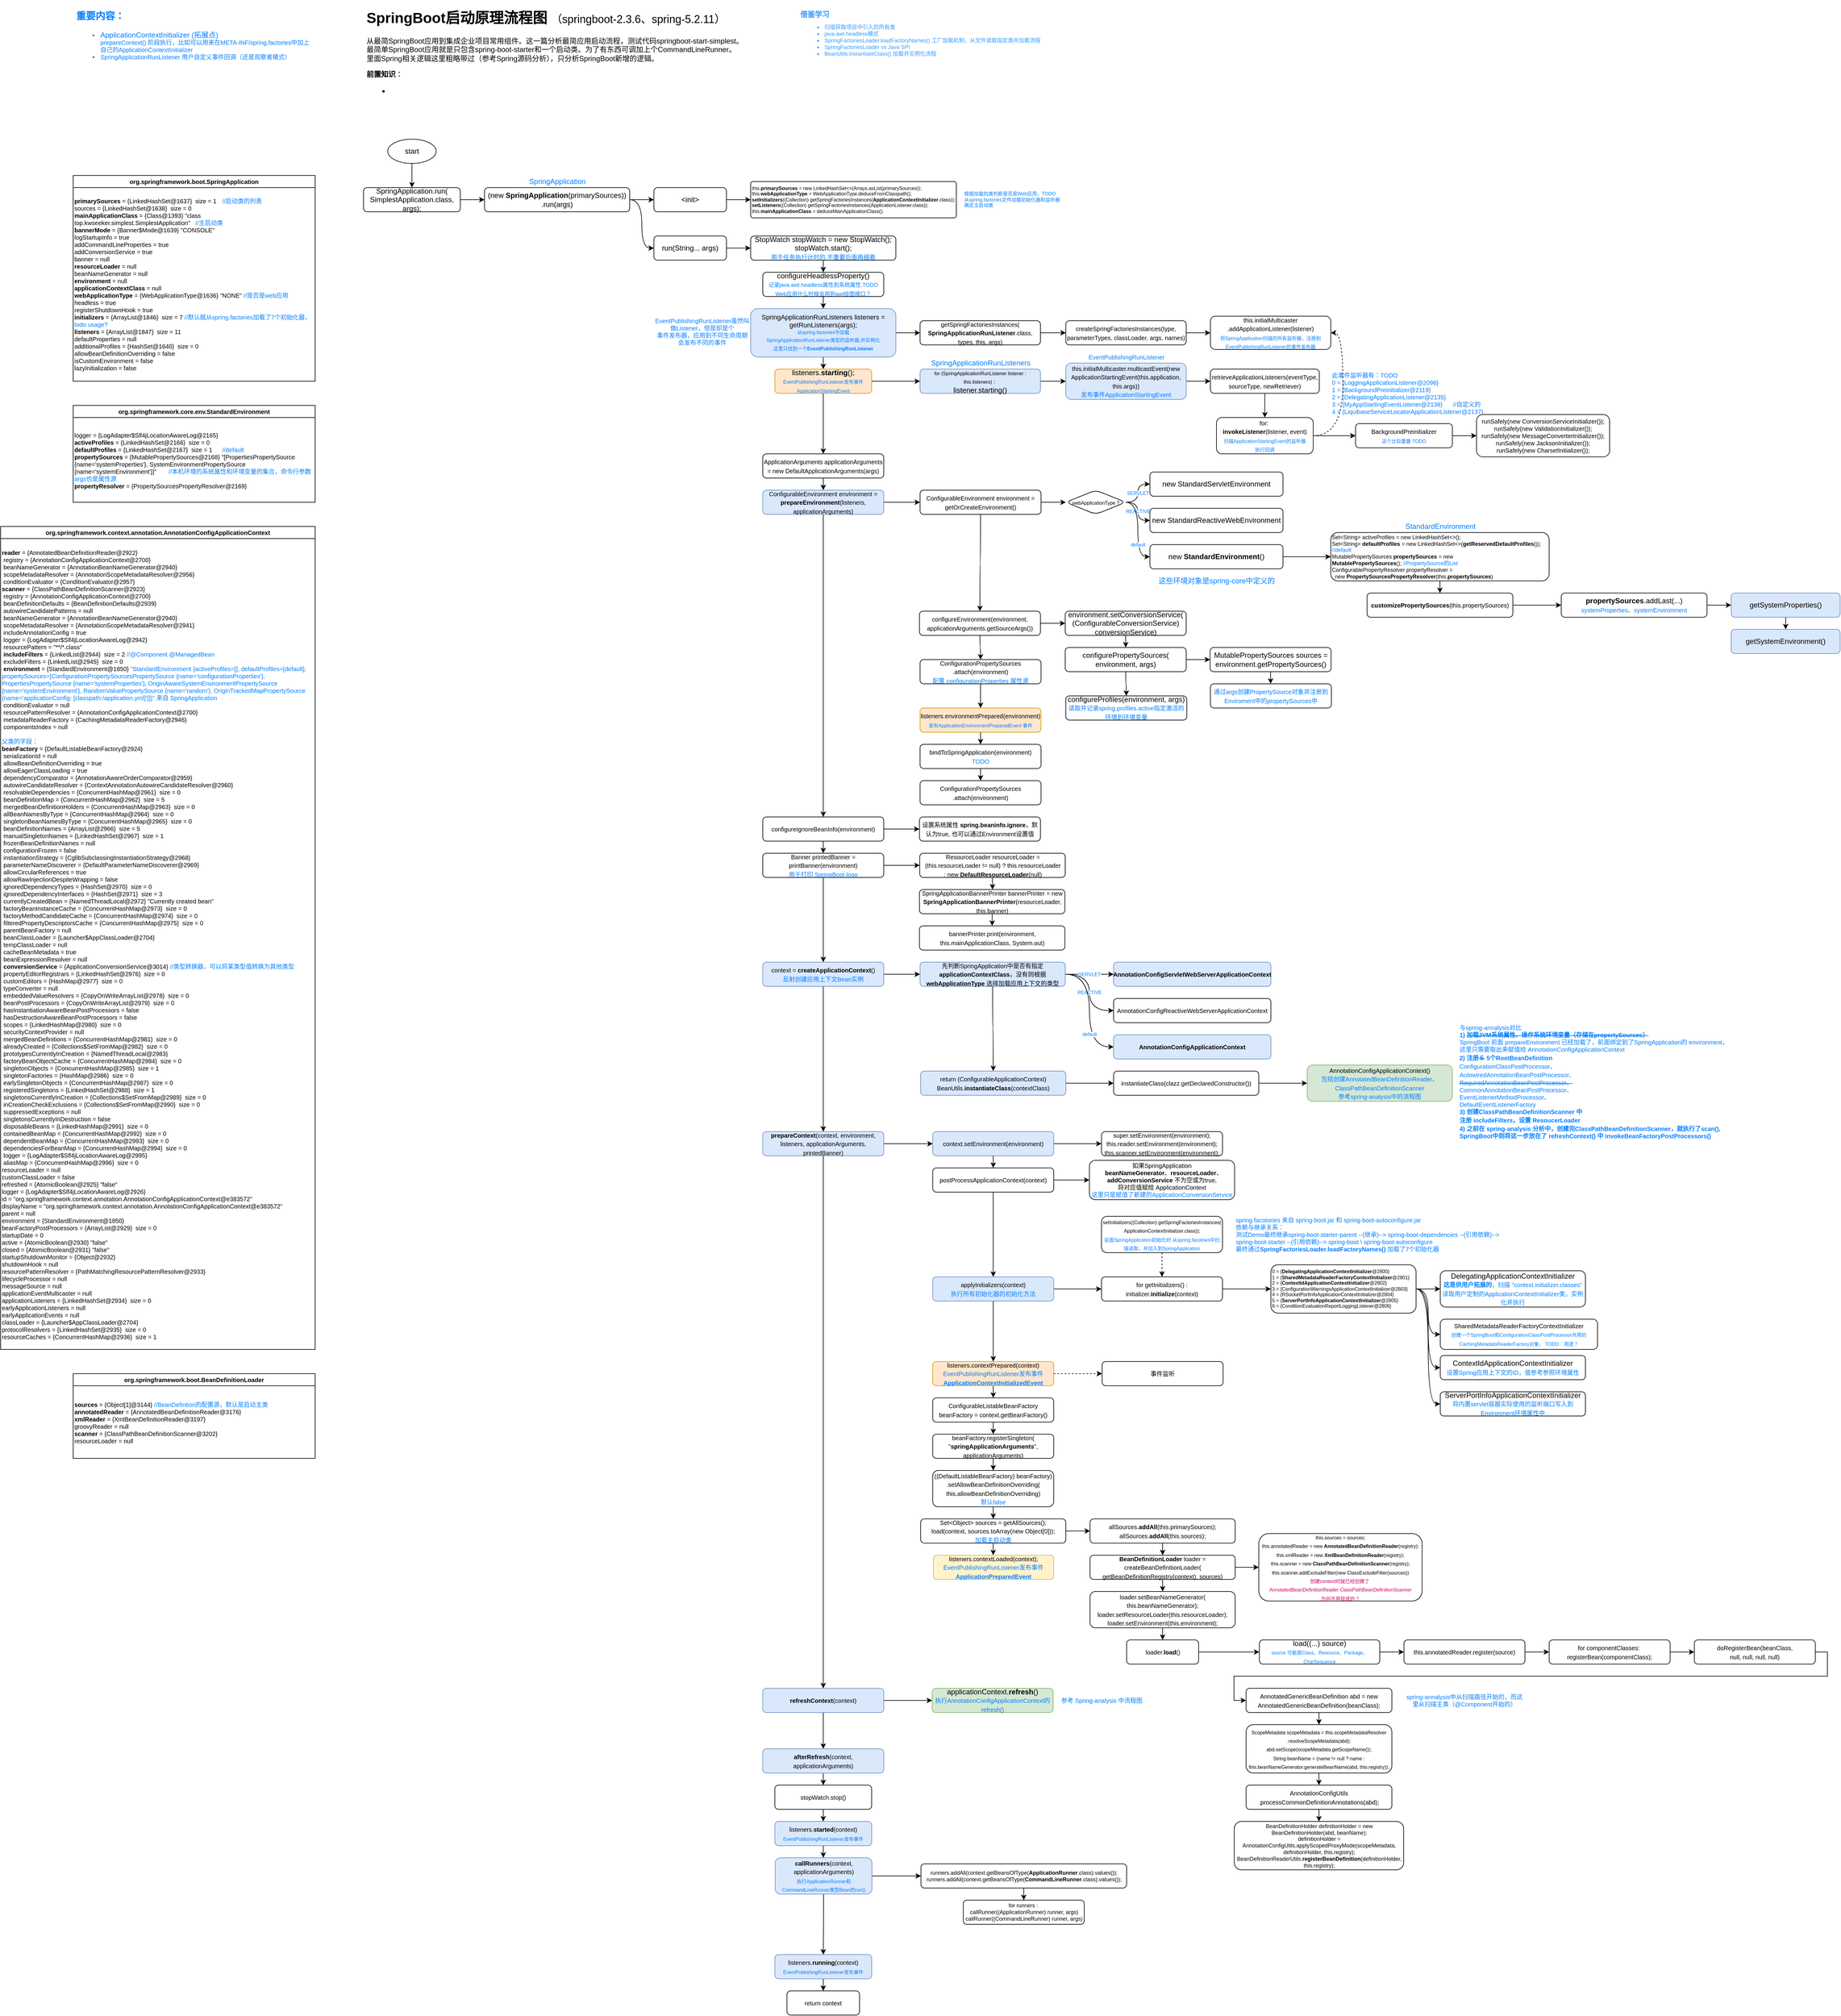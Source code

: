 <mxfile version="16.1.2" type="device"><diagram id="Mj6XJnrp-Yf5mALXnl9V" name="第 1 页"><mxGraphModel dx="1925" dy="689" grid="1" gridSize="10" guides="1" tooltips="1" connect="1" arrows="1" fold="1" page="1" pageScale="1" pageWidth="827" pageHeight="1169" math="0" shadow="0"><root><mxCell id="0"/><mxCell id="1" parent="0"/><mxCell id="m2plIzOvqAoNiwVoSVz8-1" value="&lt;h1&gt;SpringBoot启动原理流程图 &lt;span style=&quot;font-weight: normal&quot;&gt;&lt;font style=&quot;font-size: 18px&quot;&gt;（springboot-2.3.6、spring-5.2.11）&lt;/font&gt;&lt;/span&gt;&lt;/h1&gt;&lt;div&gt;&lt;span style=&quot;font-weight: normal&quot;&gt;&lt;font style=&quot;font-size: 12px&quot;&gt;从最简SpringBoot应用到集成企业项目常用组件。这一篇分析最简应用启动流程，测试代码springboot-start-simplest。&lt;/font&gt;&lt;/span&gt;&lt;/div&gt;&lt;div&gt;最简单SpringBoot应用就是只包含spring-boot-starter和一个启动类。为了有东西可调加上个CommandLineRunner。&lt;br&gt;&lt;/div&gt;&lt;div&gt;里面Spring相关逻辑这里粗略带过（参考Spring源码分析），只分析SpringBoot新增的逻辑。&lt;/div&gt;&lt;p&gt;&lt;b&gt;前置知识&lt;/b&gt;：&lt;/p&gt;&lt;p&gt;&lt;/p&gt;&lt;ul&gt;&lt;li&gt;&lt;br&gt;&lt;/li&gt;&lt;/ul&gt;&lt;p&gt;&lt;/p&gt;" style="text;html=1;strokeColor=none;fillColor=none;spacing=5;spacingTop=-20;whiteSpace=wrap;overflow=hidden;rounded=0;" parent="1" vertex="1"><mxGeometry x="40" y="20" width="720" height="220" as="geometry"/></mxCell><mxCell id="m2plIzOvqAoNiwVoSVz8-3" value="" style="edgeStyle=orthogonalEdgeStyle;rounded=0;orthogonalLoop=1;jettySize=auto;html=1;curved=1;" parent="1" source="m2plIzOvqAoNiwVoSVz8-4" target="m2plIzOvqAoNiwVoSVz8-5" edge="1"><mxGeometry relative="1" as="geometry"/></mxCell><mxCell id="m2plIzOvqAoNiwVoSVz8-4" value="start" style="ellipse;whiteSpace=wrap;html=1;" parent="1" vertex="1"><mxGeometry x="80" y="240" width="80" height="40" as="geometry"/></mxCell><mxCell id="m2plIzOvqAoNiwVoSVz8-7" value="" style="edgeStyle=orthogonalEdgeStyle;curved=1;rounded=0;orthogonalLoop=1;jettySize=auto;html=1;fontSize=12;" parent="1" source="m2plIzOvqAoNiwVoSVz8-5" target="m2plIzOvqAoNiwVoSVz8-6" edge="1"><mxGeometry relative="1" as="geometry"/></mxCell><mxCell id="m2plIzOvqAoNiwVoSVz8-5" value="SpringApplication.run(&lt;br&gt;SimplestApplication.class, args);" style="rounded=1;whiteSpace=wrap;html=1;" parent="1" vertex="1"><mxGeometry x="40" y="320" width="160" height="40" as="geometry"/></mxCell><mxCell id="m2plIzOvqAoNiwVoSVz8-12" value="" style="edgeStyle=orthogonalEdgeStyle;curved=1;rounded=0;orthogonalLoop=1;jettySize=auto;html=1;fontSize=12;fontColor=#007FFF;" parent="1" source="m2plIzOvqAoNiwVoSVz8-6" target="m2plIzOvqAoNiwVoSVz8-11" edge="1"><mxGeometry relative="1" as="geometry"/></mxCell><mxCell id="m2plIzOvqAoNiwVoSVz8-17" style="edgeStyle=orthogonalEdgeStyle;curved=1;rounded=0;orthogonalLoop=1;jettySize=auto;html=1;exitX=1;exitY=0.5;exitDx=0;exitDy=0;fontSize=8;fontColor=#007FFF;entryX=0;entryY=0.5;entryDx=0;entryDy=0;" parent="1" source="m2plIzOvqAoNiwVoSVz8-6" target="m2plIzOvqAoNiwVoSVz8-18" edge="1"><mxGeometry relative="1" as="geometry"><mxPoint x="500" y="400" as="targetPoint"/></mxGeometry></mxCell><mxCell id="m2plIzOvqAoNiwVoSVz8-6" value="(new &lt;b&gt;SpringApplication&lt;/b&gt;(primarySources))&lt;br&gt;.run(args)" style="rounded=1;whiteSpace=wrap;html=1;" parent="1" vertex="1"><mxGeometry x="240" y="320" width="240" height="40" as="geometry"/></mxCell><mxCell id="m2plIzOvqAoNiwVoSVz8-8" value="&lt;font color=&quot;#007fff&quot;&gt;SpringApplication&lt;/font&gt;" style="text;html=1;align=center;verticalAlign=middle;resizable=0;points=[];autosize=1;strokeColor=none;fillColor=none;fontSize=12;" parent="1" vertex="1"><mxGeometry x="305" y="300" width="110" height="20" as="geometry"/></mxCell><mxCell id="m2plIzOvqAoNiwVoSVz8-9" value="org.springframework.boot.SpringApplication" style="swimlane;fontSize=10;fontColor=#000000;startSize=20;" parent="1" vertex="1"><mxGeometry x="-440" y="300" width="400" height="340" as="geometry"/></mxCell><mxCell id="m2plIzOvqAoNiwVoSVz8-10" value="&lt;div&gt;&lt;b style=&quot;color: rgb(0 , 0 , 0)&quot;&gt;primarySources&lt;/b&gt;&lt;font color=&quot;#000000&quot;&gt; = {LinkedHashSet@1637}&amp;nbsp; size = 1&lt;/font&gt;&lt;span style=&quot;color: rgb(0 , 0 , 0) ; white-space: pre&quot;&gt;&#9;&lt;/span&gt;//启动类的列表&lt;/div&gt;&lt;div&gt;&lt;font color=&quot;#000000&quot;&gt;sources = {LinkedHashSet@1638}&amp;nbsp; size = 0&lt;/font&gt;&lt;/div&gt;&lt;div&gt;&lt;b style=&quot;color: rgb(0 , 0 , 0)&quot;&gt;mainApplicationClass&lt;/b&gt;&lt;font color=&quot;#000000&quot;&gt; = {Class@1393} &quot;class&lt;/font&gt;&lt;span style=&quot;color: rgb(0 , 0 , 0) ; white-space: pre&quot;&gt;&#9;&lt;/span&gt;&lt;font color=&quot;#000000&quot;&gt; top.kwseeker.simplest.SimplestApplication&quot;&lt;/font&gt;&lt;span style=&quot;color: rgb(0 , 0 , 0) ; white-space: pre&quot;&gt;&#9;&lt;/span&gt;//主启动类&lt;/div&gt;&lt;div&gt;&lt;font color=&quot;#000000&quot;&gt;&lt;b&gt;bannerMode&lt;/b&gt; = {Banner$Mode@1639} &quot;CONSOLE&quot;&lt;/font&gt;&lt;/div&gt;&lt;div&gt;&lt;font color=&quot;#000000&quot;&gt;logStartupInfo = true&lt;/font&gt;&lt;/div&gt;&lt;div&gt;&lt;font color=&quot;#000000&quot;&gt;addCommandLineProperties = true&lt;/font&gt;&lt;/div&gt;&lt;div&gt;&lt;font color=&quot;#000000&quot;&gt;addConversionService = true&lt;/font&gt;&lt;/div&gt;&lt;div&gt;&lt;font color=&quot;#000000&quot;&gt;banner = null&lt;/font&gt;&lt;/div&gt;&lt;div&gt;&lt;font color=&quot;#000000&quot;&gt;&lt;b&gt;resourceLoader&lt;/b&gt; = null&lt;/font&gt;&lt;/div&gt;&lt;div&gt;&lt;font color=&quot;#000000&quot;&gt;beanNameGenerator = null&lt;/font&gt;&lt;/div&gt;&lt;div&gt;&lt;font color=&quot;#000000&quot;&gt;&lt;b&gt;environment&lt;/b&gt; = null&lt;/font&gt;&lt;/div&gt;&lt;div&gt;&lt;font color=&quot;#000000&quot;&gt;&lt;b&gt;applicationContextClass&lt;/b&gt; = null&lt;/font&gt;&lt;/div&gt;&lt;div&gt;&lt;font color=&quot;#000000&quot;&gt;&lt;b&gt;webApplicationType&lt;/b&gt; = {WebApplicationType@1636} &quot;NONE&quot; &lt;/font&gt;//是否是web应用&lt;/div&gt;&lt;div&gt;&lt;font color=&quot;#000000&quot;&gt;headless = true&lt;/font&gt;&lt;/div&gt;&lt;div&gt;&lt;font color=&quot;#000000&quot;&gt;registerShutdownHook = true&lt;/font&gt;&lt;/div&gt;&lt;div&gt;&lt;b style=&quot;color: rgb(0 , 0 , 0)&quot;&gt;initializers&lt;/b&gt;&lt;font color=&quot;#000000&quot;&gt; = {ArrayList@1846}&amp;nbsp; size = 7&amp;nbsp;&lt;/font&gt;//默认就从spring.factories加载了7个初始化器，todo usage?&lt;/div&gt;&lt;div&gt;&lt;font color=&quot;#000000&quot;&gt;&lt;b&gt;listeners&lt;/b&gt; = {ArrayList@1847}&amp;nbsp; size = 11&lt;/font&gt;&lt;/div&gt;&lt;div&gt;&lt;font color=&quot;#000000&quot;&gt;defaultProperties = null&lt;/font&gt;&lt;/div&gt;&lt;div&gt;&lt;font color=&quot;#000000&quot;&gt;additionalProfiles = {HashSet@1640}&amp;nbsp; size = 0&lt;/font&gt;&lt;/div&gt;&lt;div&gt;&lt;font color=&quot;#000000&quot;&gt;allowBeanDefinitionOverriding = false&lt;/font&gt;&lt;/div&gt;&lt;div&gt;&lt;font color=&quot;#000000&quot;&gt;isCustomEnvironment = false&lt;/font&gt;&lt;/div&gt;&lt;div&gt;&lt;font color=&quot;#000000&quot;&gt;lazyInitialization = false&lt;/font&gt;&lt;/div&gt;" style="text;html=1;strokeColor=none;fillColor=none;align=left;verticalAlign=middle;whiteSpace=wrap;rounded=0;fontSize=10;fontColor=#007FFF;" parent="m2plIzOvqAoNiwVoSVz8-9" vertex="1"><mxGeometry y="20" width="400" height="320" as="geometry"/></mxCell><mxCell id="m2plIzOvqAoNiwVoSVz8-14" value="" style="edgeStyle=orthogonalEdgeStyle;curved=1;rounded=0;orthogonalLoop=1;jettySize=auto;html=1;fontSize=12;fontColor=#007FFF;" parent="1" source="m2plIzOvqAoNiwVoSVz8-11" target="m2plIzOvqAoNiwVoSVz8-13" edge="1"><mxGeometry relative="1" as="geometry"/></mxCell><mxCell id="m2plIzOvqAoNiwVoSVz8-11" value="&amp;lt;init&amp;gt;" style="rounded=1;whiteSpace=wrap;html=1;" parent="1" vertex="1"><mxGeometry x="520" y="320" width="120" height="40" as="geometry"/></mxCell><mxCell id="m2plIzOvqAoNiwVoSVz8-13" value="&lt;div style=&quot;font-size: 8px&quot;&gt;&lt;font style=&quot;font-size: 8px&quot;&gt;this.&lt;b&gt;primarySources&lt;/b&gt; = new LinkedHashSet&amp;lt;&amp;gt;(Arrays.asList(primarySources));&lt;/font&gt;&lt;/div&gt;&lt;div style=&quot;font-size: 8px&quot;&gt;&lt;font style=&quot;font-size: 8px&quot;&gt;&lt;span&gt;&#9;&#9;&lt;/span&gt;this.&lt;b&gt;webApplicationType&lt;/b&gt; = WebApplicationType.deduceFromClasspath();&lt;/font&gt;&lt;/div&gt;&lt;div style=&quot;font-size: 8px&quot;&gt;&lt;font style=&quot;font-size: 8px&quot;&gt;&lt;span&gt;&#9;&#9;&lt;/span&gt;&lt;b&gt;setInitializers&lt;/b&gt;((Collection) getSpringFactoriesInstances(&lt;b&gt;ApplicationContextInitializer&lt;/b&gt;.class));&lt;/font&gt;&lt;/div&gt;&lt;div style=&quot;font-size: 8px&quot;&gt;&lt;font style=&quot;font-size: 8px&quot;&gt;&lt;span&gt;&#9;&#9;&lt;/span&gt;&lt;b&gt;setListeners&lt;/b&gt;((Collection) getSpringFactoriesInstances(ApplicationListener.class));&lt;/font&gt;&lt;/div&gt;&lt;div style=&quot;font-size: 8px&quot;&gt;&lt;font style=&quot;font-size: 8px&quot;&gt;&#9;&#9;this.&lt;b&gt;mainApplicationClass&lt;/b&gt; = deduceMainApplicationClass();&lt;/font&gt;&lt;/div&gt;" style="rounded=1;whiteSpace=wrap;html=1;align=left;arcSize=6;" parent="1" vertex="1"><mxGeometry x="680" y="310" width="340" height="60" as="geometry"/></mxCell><mxCell id="m2plIzOvqAoNiwVoSVz8-15" value="根据加载的类判断是否是Web应用，TODO&lt;br&gt;从spring.factories文件加载初始化器和监听器&lt;br&gt;确定主启动类" style="text;html=1;align=left;verticalAlign=middle;resizable=0;points=[];autosize=1;strokeColor=none;fillColor=none;fontSize=8;fontColor=#007FFF;" parent="1" vertex="1"><mxGeometry x="1031" y="320" width="170" height="40" as="geometry"/></mxCell><mxCell id="m2plIzOvqAoNiwVoSVz8-16" value="&lt;span style=&quot;font-size: 12px&quot;&gt;&lt;b&gt;借鉴学习&lt;/b&gt;&lt;/span&gt;&lt;br style=&quot;font-size: 9px&quot;&gt;&lt;ul&gt;&lt;li&gt;扫描获取项目中引入的所有类&lt;br&gt;&lt;/li&gt;&lt;li&gt;java.awt.headless模式&lt;br&gt;&lt;/li&gt;&lt;li&gt;SpringFactoriesLoader.loadFactoryNames() 工厂加载机制，从文件读取指定类并加载流程&lt;br&gt;&lt;/li&gt;&lt;li&gt;SpringFactoriesLoader vs Java SPI&lt;/li&gt;&lt;li&gt;BeanUtils.instantiateClass() 加载并实例化流程&lt;br&gt;&lt;/li&gt;&lt;/ul&gt;" style="text;html=1;strokeColor=none;fillColor=none;align=left;verticalAlign=top;whiteSpace=wrap;rounded=0;fontSize=9;fontColor=#3399FF;" parent="1" vertex="1"><mxGeometry x="760" y="20" width="600" height="240" as="geometry"/></mxCell><mxCell id="m2plIzOvqAoNiwVoSVz8-20" value="" style="edgeStyle=orthogonalEdgeStyle;curved=1;rounded=0;orthogonalLoop=1;jettySize=auto;html=1;fontSize=8;fontColor=#007FFF;" parent="1" source="m2plIzOvqAoNiwVoSVz8-18" target="m2plIzOvqAoNiwVoSVz8-19" edge="1"><mxGeometry relative="1" as="geometry"/></mxCell><mxCell id="m2plIzOvqAoNiwVoSVz8-18" value="run(String... args)" style="rounded=1;whiteSpace=wrap;html=1;" parent="1" vertex="1"><mxGeometry x="520" y="400" width="120" height="40" as="geometry"/></mxCell><mxCell id="m2plIzOvqAoNiwVoSVz8-25" style="edgeStyle=orthogonalEdgeStyle;curved=1;rounded=0;orthogonalLoop=1;jettySize=auto;html=1;exitX=0.5;exitY=1;exitDx=0;exitDy=0;entryX=0.5;entryY=0;entryDx=0;entryDy=0;fontSize=10;fontColor=#007FFF;" parent="1" source="m2plIzOvqAoNiwVoSVz8-19" target="m2plIzOvqAoNiwVoSVz8-24" edge="1"><mxGeometry relative="1" as="geometry"/></mxCell><mxCell id="m2plIzOvqAoNiwVoSVz8-19" value="&lt;div&gt;StopWatch stopWatch = new StopWatch();&lt;/div&gt;&lt;div&gt;stopWatch.start();&lt;br&gt;&lt;font color=&quot;#007fff&quot; style=&quot;font-size: 10px&quot;&gt;用于任务执行计时的,不重要后面再细看&lt;/font&gt;&lt;/div&gt;" style="rounded=1;whiteSpace=wrap;html=1;" parent="1" vertex="1"><mxGeometry x="680" y="400" width="240" height="40" as="geometry"/></mxCell><mxCell id="m2plIzOvqAoNiwVoSVz8-31" value="" style="edgeStyle=orthogonalEdgeStyle;curved=1;rounded=0;orthogonalLoop=1;jettySize=auto;html=1;fontSize=12;fontColor=#007FFF;" parent="1" source="m2plIzOvqAoNiwVoSVz8-21" target="m2plIzOvqAoNiwVoSVz8-30" edge="1"><mxGeometry relative="1" as="geometry"/></mxCell><mxCell id="m2plIzOvqAoNiwVoSVz8-35" style="edgeStyle=orthogonalEdgeStyle;curved=1;rounded=0;orthogonalLoop=1;jettySize=auto;html=1;exitX=1;exitY=0.5;exitDx=0;exitDy=0;fontSize=8;fontColor=#007FFF;" parent="1" source="m2plIzOvqAoNiwVoSVz8-21" target="m2plIzOvqAoNiwVoSVz8-34" edge="1"><mxGeometry relative="1" as="geometry"/></mxCell><mxCell id="m2plIzOvqAoNiwVoSVz8-21" value="&lt;div style=&quot;font-size: 8px&quot;&gt;&lt;span style=&quot;font-size: 11px&quot;&gt;SpringApplicationRunListeners listeners = getRunListeners(args);&lt;/span&gt;&lt;br&gt;&lt;span style=&quot;color: rgb(0 , 127 , 255)&quot;&gt;&lt;font style=&quot;font-size: 8px&quot;&gt;从spring.factories中加载&lt;/font&gt;&lt;/span&gt;&lt;/div&gt;&lt;font color=&quot;#007fff&quot; style=&quot;font-size: 8px&quot;&gt;SpringApplicationRunListener类型&lt;/font&gt;&lt;span style=&quot;font-size: 8px ; color: rgb(0 , 127 , 255)&quot;&gt;的监听器,并实例化&lt;br&gt;&lt;/span&gt;&lt;font color=&quot;#007fff&quot;&gt;&lt;span style=&quot;font-size: 8px&quot;&gt;这里只找到一个&lt;b&gt;EventPublishingRunListener&lt;/b&gt;&lt;/span&gt;&lt;br&gt;&lt;/font&gt;" style="rounded=1;whiteSpace=wrap;html=1;fillColor=#dae8fc;strokeColor=#6c8ebf;" parent="1" vertex="1"><mxGeometry x="680" y="520" width="240" height="80" as="geometry"/></mxCell><mxCell id="m2plIzOvqAoNiwVoSVz8-26" style="edgeStyle=orthogonalEdgeStyle;curved=1;rounded=0;orthogonalLoop=1;jettySize=auto;html=1;exitX=0.5;exitY=1;exitDx=0;exitDy=0;entryX=0.5;entryY=0;entryDx=0;entryDy=0;fontSize=10;fontColor=#007FFF;" parent="1" source="m2plIzOvqAoNiwVoSVz8-24" target="m2plIzOvqAoNiwVoSVz8-21" edge="1"><mxGeometry relative="1" as="geometry"/></mxCell><mxCell id="m2plIzOvqAoNiwVoSVz8-24" value="configureHeadlessProperty()&lt;br&gt;&lt;font style=&quot;font-size: 9px&quot; color=&quot;#007fff&quot;&gt;记录java.awt.headless属性到系统属性,TODO&lt;br&gt;Web应用什么时候会用到awt绘图接口？&lt;br&gt;&lt;/font&gt;" style="rounded=1;whiteSpace=wrap;html=1;" parent="1" vertex="1"><mxGeometry x="700" y="460" width="200" height="40" as="geometry"/></mxCell><mxCell id="m2plIzOvqAoNiwVoSVz8-37" value="" style="edgeStyle=orthogonalEdgeStyle;curved=1;rounded=0;orthogonalLoop=1;jettySize=auto;html=1;fontSize=10;fontColor=#007FFF;" parent="1" source="m2plIzOvqAoNiwVoSVz8-27" target="m2plIzOvqAoNiwVoSVz8-36" edge="1"><mxGeometry relative="1" as="geometry"/></mxCell><mxCell id="m2plIzOvqAoNiwVoSVz8-27" value="&lt;font style=&quot;font-size: 8px&quot;&gt;for (SpringApplicationRunListener listener : this.listeners)：&lt;/font&gt;&lt;br&gt;listener.starting()" style="rounded=1;whiteSpace=wrap;html=1;fillColor=#dae8fc;strokeColor=#6c8ebf;" parent="1" vertex="1"><mxGeometry x="960" y="620" width="199" height="40" as="geometry"/></mxCell><mxCell id="m2plIzOvqAoNiwVoSVz8-29" value="&lt;font style=&quot;font-size: 12px&quot;&gt;SpringApplicationRunListeners&lt;/font&gt;" style="text;html=1;align=center;verticalAlign=middle;resizable=0;points=[];autosize=1;strokeColor=none;fillColor=none;fontSize=8;fontColor=#007FFF;" parent="1" vertex="1"><mxGeometry x="969.5" y="600" width="180" height="20" as="geometry"/></mxCell><mxCell id="m2plIzOvqAoNiwVoSVz8-32" style="edgeStyle=orthogonalEdgeStyle;curved=1;rounded=0;orthogonalLoop=1;jettySize=auto;html=1;exitX=1;exitY=0.5;exitDx=0;exitDy=0;entryX=0;entryY=0.5;entryDx=0;entryDy=0;fontSize=8;fontColor=#007FFF;" parent="1" source="m2plIzOvqAoNiwVoSVz8-30" target="m2plIzOvqAoNiwVoSVz8-27" edge="1"><mxGeometry relative="1" as="geometry"/></mxCell><mxCell id="m2plIzOvqAoNiwVoSVz8-57" value="" style="edgeStyle=orthogonalEdgeStyle;curved=1;rounded=0;orthogonalLoop=1;jettySize=auto;html=1;fontSize=8;fontColor=#007FFF;" parent="1" source="m2plIzOvqAoNiwVoSVz8-30" target="m2plIzOvqAoNiwVoSVz8-56" edge="1"><mxGeometry relative="1" as="geometry"/></mxCell><mxCell id="m2plIzOvqAoNiwVoSVz8-30" value="&lt;span&gt;listeners.&lt;/span&gt;&lt;b&gt;starting&lt;/b&gt;&lt;span&gt;();&lt;br&gt;&lt;font color=&quot;#007fff&quot; style=&quot;font-size: 8px&quot;&gt;EventPublishingRunListener发布事件ApplicationStartingEvent&lt;/font&gt;&lt;br&gt;&lt;/span&gt;" style="rounded=1;whiteSpace=wrap;html=1;fillColor=#ffe6cc;strokeColor=#d79b00;" parent="1" vertex="1"><mxGeometry x="720" y="620" width="160" height="40" as="geometry"/></mxCell><mxCell id="m2plIzOvqAoNiwVoSVz8-47" style="edgeStyle=orthogonalEdgeStyle;curved=1;rounded=0;orthogonalLoop=1;jettySize=auto;html=1;exitX=1;exitY=0.5;exitDx=0;exitDy=0;entryX=0;entryY=0.5;entryDx=0;entryDy=0;fontSize=10;fontColor=#007FFF;" parent="1" source="m2plIzOvqAoNiwVoSVz8-34" target="m2plIzOvqAoNiwVoSVz8-46" edge="1"><mxGeometry relative="1" as="geometry"/></mxCell><mxCell id="m2plIzOvqAoNiwVoSVz8-34" value="&lt;span style=&quot;font-size: 10px&quot;&gt;getSpringFactoriesInstances(&lt;br&gt;&lt;b&gt;SpringApplicationRunListener&lt;/b&gt;.class, types, this, args)&lt;/span&gt;" style="rounded=1;whiteSpace=wrap;html=1;" parent="1" vertex="1"><mxGeometry x="960" y="540" width="199" height="40" as="geometry"/></mxCell><mxCell id="m2plIzOvqAoNiwVoSVz8-41" value="" style="edgeStyle=orthogonalEdgeStyle;curved=1;rounded=0;orthogonalLoop=1;jettySize=auto;html=1;fontSize=10;fontColor=#007FFF;" parent="1" source="m2plIzOvqAoNiwVoSVz8-36" target="m2plIzOvqAoNiwVoSVz8-40" edge="1"><mxGeometry relative="1" as="geometry"/></mxCell><mxCell id="m2plIzOvqAoNiwVoSVz8-36" value="&lt;font&gt;&lt;span style=&quot;font-size: 10px&quot;&gt;this.initialMulticaster.multicastEvent(new ApplicationStartingEvent(this.application, this.args))&lt;/span&gt;&lt;br&gt;&lt;font color=&quot;#007fff&quot; style=&quot;font-size: 10px&quot;&gt;发布事件&lt;/font&gt;&lt;font color=&quot;#007fff&quot;&gt;&lt;span style=&quot;font-size: 10px&quot;&gt;ApplicationStartingEvent&lt;/span&gt;&lt;/font&gt;&lt;br&gt;&lt;/font&gt;" style="rounded=1;whiteSpace=wrap;html=1;fillColor=#dae8fc;strokeColor=#6c8ebf;" parent="1" vertex="1"><mxGeometry x="1201" y="610" width="199" height="60" as="geometry"/></mxCell><mxCell id="m2plIzOvqAoNiwVoSVz8-38" value="EventPublishingRunListener虽然叫做Listener，但是却是个&lt;br&gt;事件发布器，应用到不同生命周期会发布不同的事件" style="text;html=1;strokeColor=none;fillColor=none;align=center;verticalAlign=middle;whiteSpace=wrap;rounded=0;fontSize=10;fontColor=#007FFF;" parent="1" vertex="1"><mxGeometry x="520" y="527.5" width="160" height="60" as="geometry"/></mxCell><mxCell id="m2plIzOvqAoNiwVoSVz8-39" value="&lt;div&gt;此事件监听器有：TODO&lt;br&gt;0 = {LoggingApplicationListener@2096}&amp;nbsp;&lt;/div&gt;&lt;div&gt;1 = {BackgroundPreinitializer@2119}&amp;nbsp;&lt;/div&gt;&lt;div&gt;2 = {DelegatingApplicationListener@2135}&amp;nbsp;&lt;/div&gt;&lt;div&gt;3 = {MyAppStartingEventListener@2136}&amp;nbsp;&lt;span style=&quot;white-space: pre&quot;&gt;&#9;&lt;/span&gt;//自定义的&lt;/div&gt;&lt;div&gt;4 = {LiquibaseServiceLocatorApplicationListener@2137}&amp;nbsp;&lt;/div&gt;" style="text;html=1;strokeColor=none;fillColor=none;align=left;verticalAlign=middle;whiteSpace=wrap;rounded=0;fontSize=10;fontColor=#007FFF;" parent="1" vertex="1"><mxGeometry x="1639" y="620" width="270" height="80" as="geometry"/></mxCell><mxCell id="m2plIzOvqAoNiwVoSVz8-44" value="" style="edgeStyle=orthogonalEdgeStyle;curved=1;rounded=0;orthogonalLoop=1;jettySize=auto;html=1;fontSize=10;fontColor=#007FFF;" parent="1" source="m2plIzOvqAoNiwVoSVz8-40" target="m2plIzOvqAoNiwVoSVz8-43" edge="1"><mxGeometry relative="1" as="geometry"/></mxCell><mxCell id="m2plIzOvqAoNiwVoSVz8-40" value="&lt;font&gt;&lt;span style=&quot;font-size: 10px&quot;&gt;retrieveApplicationListeners(eventType, sourceType, newRetriever)&lt;/span&gt;&lt;br&gt;&lt;/font&gt;" style="rounded=1;whiteSpace=wrap;html=1;" parent="1" vertex="1"><mxGeometry x="1440" y="620" width="180" height="40" as="geometry"/></mxCell><mxCell id="m2plIzOvqAoNiwVoSVz8-42" value="EventPublishingRunListener" style="text;html=1;align=center;verticalAlign=middle;resizable=0;points=[];autosize=1;strokeColor=none;fillColor=none;fontSize=10;fontColor=#007FFF;" parent="1" vertex="1"><mxGeometry x="1230.5" y="590" width="140" height="20" as="geometry"/></mxCell><mxCell id="m2plIzOvqAoNiwVoSVz8-50" style="edgeStyle=orthogonalEdgeStyle;curved=1;rounded=0;orthogonalLoop=1;jettySize=auto;html=1;exitX=1;exitY=0.5;exitDx=0;exitDy=0;entryX=1;entryY=0.5;entryDx=0;entryDy=0;fontSize=8;fontColor=#007FFF;dashed=1;" parent="1" source="m2plIzOvqAoNiwVoSVz8-43" target="m2plIzOvqAoNiwVoSVz8-48" edge="1"><mxGeometry relative="1" as="geometry"/></mxCell><mxCell id="m2plIzOvqAoNiwVoSVz8-52" value="" style="edgeStyle=orthogonalEdgeStyle;curved=1;rounded=0;orthogonalLoop=1;jettySize=auto;html=1;fontSize=8;fontColor=#007FFF;" parent="1" source="m2plIzOvqAoNiwVoSVz8-43" target="m2plIzOvqAoNiwVoSVz8-51" edge="1"><mxGeometry relative="1" as="geometry"/></mxCell><mxCell id="m2plIzOvqAoNiwVoSVz8-43" value="&lt;font&gt;&lt;span style=&quot;font-size: 10px&quot;&gt;for:&amp;nbsp;&lt;br&gt;&lt;b&gt;invokeListener&lt;/b&gt;(listener, event)&lt;br&gt;&lt;/span&gt;&lt;font color=&quot;#007fff&quot; style=&quot;font-size: 8px&quot;&gt;扫描ApplicationStartingEvent的监听器&lt;br&gt;执行回调&lt;/font&gt;&lt;br&gt;&lt;/font&gt;" style="rounded=1;whiteSpace=wrap;html=1;" parent="1" vertex="1"><mxGeometry x="1450" y="700" width="160" height="60" as="geometry"/></mxCell><mxCell id="m2plIzOvqAoNiwVoSVz8-49" value="" style="edgeStyle=orthogonalEdgeStyle;curved=1;rounded=0;orthogonalLoop=1;jettySize=auto;html=1;fontSize=10;fontColor=#007FFF;" parent="1" source="m2plIzOvqAoNiwVoSVz8-46" target="m2plIzOvqAoNiwVoSVz8-48" edge="1"><mxGeometry relative="1" as="geometry"/></mxCell><mxCell id="m2plIzOvqAoNiwVoSVz8-46" value="&lt;span style=&quot;font-size: 10px&quot;&gt;createSpringFactoriesInstances(type, parameterTypes, classLoader, args, names)&lt;/span&gt;" style="rounded=1;whiteSpace=wrap;html=1;" parent="1" vertex="1"><mxGeometry x="1201" y="540" width="199" height="40" as="geometry"/></mxCell><mxCell id="m2plIzOvqAoNiwVoSVz8-48" value="&lt;span style=&quot;font-size: 10px&quot;&gt;this.initialMulticaster&lt;br&gt;.addApplicationListener(listener)&lt;br&gt;&lt;/span&gt;&lt;font style=&quot;font-size: 8px&quot; color=&quot;#007fff&quot;&gt;将SpringApplication扫描的所有监听器，注册到EventPublishingRunListener的事件发布器&lt;/font&gt;" style="rounded=1;whiteSpace=wrap;html=1;" parent="1" vertex="1"><mxGeometry x="1440" y="532.5" width="199" height="55" as="geometry"/></mxCell><mxCell id="m2plIzOvqAoNiwVoSVz8-55" style="edgeStyle=orthogonalEdgeStyle;curved=1;rounded=0;orthogonalLoop=1;jettySize=auto;html=1;exitX=1;exitY=0.5;exitDx=0;exitDy=0;fontSize=8;fontColor=#007FFF;" parent="1" source="m2plIzOvqAoNiwVoSVz8-51" target="m2plIzOvqAoNiwVoSVz8-54" edge="1"><mxGeometry relative="1" as="geometry"/></mxCell><mxCell id="m2plIzOvqAoNiwVoSVz8-51" value="&lt;font&gt;&lt;span style=&quot;font-size: 10px&quot;&gt;BackgroundPreinitializer&lt;br&gt;&lt;/span&gt;&lt;font style=&quot;font-size: 8px&quot; color=&quot;#007fff&quot;&gt;这个比较重要 TODO&lt;/font&gt;&lt;br&gt;&lt;/font&gt;" style="rounded=1;whiteSpace=wrap;html=1;" parent="1" vertex="1"><mxGeometry x="1680" y="710" width="160" height="40" as="geometry"/></mxCell><mxCell id="m2plIzOvqAoNiwVoSVz8-54" value="&lt;font style=&quot;font-size: 10px&quot;&gt;&lt;div&gt;runSafely(new ConversionServiceInitializer());&lt;/div&gt;&lt;div&gt;&lt;span&gt;&#9;&#9;&#9;&#9;&#9;&lt;/span&gt;runSafely(new ValidationInitializer());&lt;/div&gt;&lt;div&gt;&lt;span&gt;&#9;&#9;&#9;&#9;&#9;&lt;/span&gt;runSafely(new MessageConverterInitializer());&lt;/div&gt;&lt;div&gt;&lt;span&gt;&#9;&#9;&#9;&#9;&#9;&lt;/span&gt;runSafely(new JacksonInitializer());&lt;/div&gt;&lt;div&gt;&lt;span&gt;&#9;&#9;&#9;&#9;&#9;&lt;/span&gt;runSafely(new CharsetInitializer());&lt;/div&gt;&lt;/font&gt;" style="rounded=1;whiteSpace=wrap;html=1;" parent="1" vertex="1"><mxGeometry x="1880" y="695" width="220" height="70" as="geometry"/></mxCell><mxCell id="m2plIzOvqAoNiwVoSVz8-59" value="" style="edgeStyle=orthogonalEdgeStyle;curved=1;rounded=0;orthogonalLoop=1;jettySize=auto;html=1;fontSize=10;fontColor=#007FFF;" parent="1" source="m2plIzOvqAoNiwVoSVz8-56" target="m2plIzOvqAoNiwVoSVz8-58" edge="1"><mxGeometry relative="1" as="geometry"/></mxCell><mxCell id="m2plIzOvqAoNiwVoSVz8-56" value="&lt;font style=&quot;font-size: 10px&quot;&gt;ApplicationArguments applicationArguments = new DefaultApplicationArguments(args)&lt;/font&gt;" style="rounded=1;whiteSpace=wrap;html=1;" parent="1" vertex="1"><mxGeometry x="700" y="760" width="200" height="40" as="geometry"/></mxCell><mxCell id="m2plIzOvqAoNiwVoSVz8-61" value="" style="edgeStyle=orthogonalEdgeStyle;curved=1;rounded=0;orthogonalLoop=1;jettySize=auto;html=1;fontSize=10;fontColor=#007FFF;" parent="1" source="m2plIzOvqAoNiwVoSVz8-58" target="m2plIzOvqAoNiwVoSVz8-60" edge="1"><mxGeometry relative="1" as="geometry"/></mxCell><mxCell id="m2plIzOvqAoNiwVoSVz8-87" value="" style="edgeStyle=orthogonalEdgeStyle;curved=1;rounded=0;orthogonalLoop=1;jettySize=auto;html=1;fontSize=8;fontColor=#007FFF;" parent="1" source="m2plIzOvqAoNiwVoSVz8-58" target="m2plIzOvqAoNiwVoSVz8-86" edge="1"><mxGeometry relative="1" as="geometry"/></mxCell><mxCell id="m2plIzOvqAoNiwVoSVz8-58" value="&lt;font style=&quot;font-size: 10px&quot;&gt;ConfigurableEnvironment environment = &lt;b&gt;prepareEnvironment&lt;/b&gt;(listeners, applicationArguments)&lt;/font&gt;" style="rounded=1;whiteSpace=wrap;html=1;fillColor=#dae8fc;strokeColor=#6c8ebf;" parent="1" vertex="1"><mxGeometry x="700" y="820" width="200" height="40" as="geometry"/></mxCell><mxCell id="m2plIzOvqAoNiwVoSVz8-63" value="" style="edgeStyle=orthogonalEdgeStyle;curved=1;rounded=0;orthogonalLoop=1;jettySize=auto;html=1;fontSize=10;fontColor=#007FFF;" parent="1" source="m2plIzOvqAoNiwVoSVz8-60" target="m2plIzOvqAoNiwVoSVz8-62" edge="1"><mxGeometry relative="1" as="geometry"/></mxCell><mxCell id="m2plIzOvqAoNiwVoSVz8-135" value="" style="edgeStyle=orthogonalEdgeStyle;curved=1;rounded=0;orthogonalLoop=1;jettySize=auto;html=1;fontSize=8;fontColor=#007FFF;" parent="1" source="m2plIzOvqAoNiwVoSVz8-60" target="m2plIzOvqAoNiwVoSVz8-134" edge="1"><mxGeometry relative="1" as="geometry"/></mxCell><mxCell id="m2plIzOvqAoNiwVoSVz8-60" value="&lt;span style=&quot;font-size: 10px&quot;&gt;configureIgnoreBeanInfo(environment)&lt;/span&gt;" style="rounded=1;whiteSpace=wrap;html=1;" parent="1" vertex="1"><mxGeometry x="700" y="1360" width="200" height="40" as="geometry"/></mxCell><mxCell id="m2plIzOvqAoNiwVoSVz8-65" value="" style="edgeStyle=orthogonalEdgeStyle;curved=1;rounded=0;orthogonalLoop=1;jettySize=auto;html=1;fontSize=10;fontColor=#007FFF;" parent="1" source="m2plIzOvqAoNiwVoSVz8-62" target="m2plIzOvqAoNiwVoSVz8-64" edge="1"><mxGeometry relative="1" as="geometry"/></mxCell><mxCell id="m2plIzOvqAoNiwVoSVz8-137" value="" style="edgeStyle=orthogonalEdgeStyle;curved=1;rounded=0;orthogonalLoop=1;jettySize=auto;html=1;fontSize=8;fontColor=#007FFF;" parent="1" source="m2plIzOvqAoNiwVoSVz8-62" target="m2plIzOvqAoNiwVoSVz8-136" edge="1"><mxGeometry relative="1" as="geometry"/></mxCell><mxCell id="m2plIzOvqAoNiwVoSVz8-62" value="&lt;span style=&quot;font-size: 10px&quot;&gt;Banner printedBanner = printBanner(environment)&lt;br&gt;&lt;font color=&quot;#007fff&quot;&gt;用于打印 SpringBoot logo&lt;/font&gt;&lt;br&gt;&lt;/span&gt;" style="rounded=1;whiteSpace=wrap;html=1;" parent="1" vertex="1"><mxGeometry x="700" y="1420" width="200" height="40" as="geometry"/></mxCell><mxCell id="m2plIzOvqAoNiwVoSVz8-67" value="" style="edgeStyle=orthogonalEdgeStyle;curved=1;rounded=0;orthogonalLoop=1;jettySize=auto;html=1;fontSize=10;fontColor=#007FFF;" parent="1" source="m2plIzOvqAoNiwVoSVz8-64" target="m2plIzOvqAoNiwVoSVz8-66" edge="1"><mxGeometry relative="1" as="geometry"/></mxCell><mxCell id="m2plIzOvqAoNiwVoSVz8-147" value="" style="edgeStyle=orthogonalEdgeStyle;curved=1;rounded=0;orthogonalLoop=1;jettySize=auto;html=1;fontSize=8;fontColor=#007FFF;" parent="1" source="m2plIzOvqAoNiwVoSVz8-64" target="m2plIzOvqAoNiwVoSVz8-146" edge="1"><mxGeometry relative="1" as="geometry"/></mxCell><mxCell id="m2plIzOvqAoNiwVoSVz8-64" value="&lt;span style=&quot;font-size: 10px&quot;&gt;context = &lt;b&gt;createApplicationContext&lt;/b&gt;()&lt;br&gt;&lt;font color=&quot;#007fff&quot;&gt;反射创建应用上下文Bean实例&lt;/font&gt;&lt;br&gt;&lt;/span&gt;" style="rounded=1;whiteSpace=wrap;html=1;fillColor=#dae8fc;strokeColor=#6c8ebf;" parent="1" vertex="1"><mxGeometry x="700" y="1600" width="200" height="40" as="geometry"/></mxCell><mxCell id="m2plIzOvqAoNiwVoSVz8-69" value="" style="edgeStyle=orthogonalEdgeStyle;curved=1;rounded=0;orthogonalLoop=1;jettySize=auto;html=1;fontSize=10;fontColor=#007FFF;" parent="1" source="m2plIzOvqAoNiwVoSVz8-66" target="m2plIzOvqAoNiwVoSVz8-68" edge="1"><mxGeometry relative="1" as="geometry"/></mxCell><mxCell id="m2plIzOvqAoNiwVoSVz8-167" value="" style="edgeStyle=orthogonalEdgeStyle;curved=1;rounded=0;orthogonalLoop=1;jettySize=auto;html=1;fontSize=8;fontColor=#007FFF;" parent="1" source="m2plIzOvqAoNiwVoSVz8-66" target="m2plIzOvqAoNiwVoSVz8-166" edge="1"><mxGeometry relative="1" as="geometry"/></mxCell><mxCell id="m2plIzOvqAoNiwVoSVz8-66" value="&lt;span style=&quot;font-size: 10px&quot;&gt;&lt;b&gt;prepareContext&lt;/b&gt;(context, environment, listeners, applicationArguments, printedBanner)&lt;/span&gt;" style="rounded=1;whiteSpace=wrap;html=1;fillColor=#dae8fc;strokeColor=#6c8ebf;" parent="1" vertex="1"><mxGeometry x="700" y="1880" width="200" height="40" as="geometry"/></mxCell><mxCell id="m2plIzOvqAoNiwVoSVz8-71" value="" style="edgeStyle=orthogonalEdgeStyle;curved=1;rounded=0;orthogonalLoop=1;jettySize=auto;html=1;fontSize=10;fontColor=#007FFF;" parent="1" source="m2plIzOvqAoNiwVoSVz8-68" target="m2plIzOvqAoNiwVoSVz8-70" edge="1"><mxGeometry relative="1" as="geometry"/></mxCell><mxCell id="_rwLAphjTBtxDSMBcXW9-10" value="" style="edgeStyle=orthogonalEdgeStyle;curved=1;rounded=0;orthogonalLoop=1;jettySize=auto;html=1;fontSize=10;fontColor=#007FFF;" edge="1" parent="1" source="m2plIzOvqAoNiwVoSVz8-68" target="_rwLAphjTBtxDSMBcXW9-9"><mxGeometry relative="1" as="geometry"/></mxCell><mxCell id="m2plIzOvqAoNiwVoSVz8-68" value="&lt;span style=&quot;font-size: 10px&quot;&gt;&lt;b&gt;refreshContext&lt;/b&gt;(context)&lt;/span&gt;" style="rounded=1;whiteSpace=wrap;html=1;fillColor=#dae8fc;strokeColor=#6c8ebf;" parent="1" vertex="1"><mxGeometry x="700" y="2800" width="200" height="40" as="geometry"/></mxCell><mxCell id="m2plIzOvqAoNiwVoSVz8-73" value="" style="edgeStyle=orthogonalEdgeStyle;curved=1;rounded=0;orthogonalLoop=1;jettySize=auto;html=1;fontSize=10;fontColor=#007FFF;" parent="1" source="m2plIzOvqAoNiwVoSVz8-70" target="m2plIzOvqAoNiwVoSVz8-72" edge="1"><mxGeometry relative="1" as="geometry"/></mxCell><mxCell id="m2plIzOvqAoNiwVoSVz8-70" value="&lt;span style=&quot;font-size: 10px&quot;&gt;&lt;b&gt;afterRefresh&lt;/b&gt;(context, applicationArguments)&lt;/span&gt;" style="rounded=1;whiteSpace=wrap;html=1;fillColor=#dae8fc;strokeColor=#6c8ebf;" parent="1" vertex="1"><mxGeometry x="700" y="2900" width="200" height="40" as="geometry"/></mxCell><mxCell id="m2plIzOvqAoNiwVoSVz8-75" value="" style="edgeStyle=orthogonalEdgeStyle;curved=1;rounded=0;orthogonalLoop=1;jettySize=auto;html=1;fontSize=10;fontColor=#007FFF;" parent="1" source="m2plIzOvqAoNiwVoSVz8-72" target="m2plIzOvqAoNiwVoSVz8-74" edge="1"><mxGeometry relative="1" as="geometry"/></mxCell><mxCell id="m2plIzOvqAoNiwVoSVz8-72" value="&lt;span style=&quot;font-size: 10px&quot;&gt;stopWatch.stop()&lt;/span&gt;" style="rounded=1;whiteSpace=wrap;html=1;" parent="1" vertex="1"><mxGeometry x="720" y="2960" width="160" height="40" as="geometry"/></mxCell><mxCell id="m2plIzOvqAoNiwVoSVz8-77" value="" style="edgeStyle=orthogonalEdgeStyle;curved=1;rounded=0;orthogonalLoop=1;jettySize=auto;html=1;fontSize=10;fontColor=#007FFF;" parent="1" source="m2plIzOvqAoNiwVoSVz8-74" target="m2plIzOvqAoNiwVoSVz8-76" edge="1"><mxGeometry relative="1" as="geometry"/></mxCell><mxCell id="m2plIzOvqAoNiwVoSVz8-74" value="&lt;span style=&quot;font-size: 10px&quot;&gt;listeners.&lt;b&gt;started&lt;/b&gt;(context)&lt;br&gt;&lt;/span&gt;&lt;span style=&quot;color: rgb(0 , 127 , 255) ; font-size: 8px&quot;&gt;EventPublishingRunListener发布事件&lt;/span&gt;&lt;span style=&quot;font-size: 10px&quot;&gt;&lt;br&gt;&lt;/span&gt;" style="rounded=1;whiteSpace=wrap;html=1;fillColor=#dae8fc;strokeColor=#6c8ebf;" parent="1" vertex="1"><mxGeometry x="720" y="3020" width="160" height="40" as="geometry"/></mxCell><mxCell id="m2plIzOvqAoNiwVoSVz8-79" value="" style="edgeStyle=orthogonalEdgeStyle;curved=1;rounded=0;orthogonalLoop=1;jettySize=auto;html=1;fontSize=10;fontColor=#007FFF;" parent="1" source="m2plIzOvqAoNiwVoSVz8-76" target="m2plIzOvqAoNiwVoSVz8-78" edge="1"><mxGeometry relative="1" as="geometry"/></mxCell><mxCell id="m2plIzOvqAoNiwVoSVz8-83" value="" style="edgeStyle=orthogonalEdgeStyle;curved=1;rounded=0;orthogonalLoop=1;jettySize=auto;html=1;fontSize=10;fontColor=#007FFF;" parent="1" source="m2plIzOvqAoNiwVoSVz8-76" target="m2plIzOvqAoNiwVoSVz8-82" edge="1"><mxGeometry relative="1" as="geometry"/></mxCell><mxCell id="m2plIzOvqAoNiwVoSVz8-76" value="&lt;b style=&quot;font-size: 10px&quot;&gt;callRunners&lt;/b&gt;&lt;span style=&quot;font-size: 10px&quot;&gt;(context, applicationArguments)&lt;/span&gt;&lt;br&gt;&lt;font style=&quot;font-size: 8px&quot; color=&quot;#007fff&quot;&gt;执行ApplicationRunner和CommandLineRunner类型Bean的run()&lt;/font&gt;" style="rounded=1;whiteSpace=wrap;html=1;fillColor=#dae8fc;strokeColor=#6c8ebf;" parent="1" vertex="1"><mxGeometry x="720.5" y="3080" width="160" height="60" as="geometry"/></mxCell><mxCell id="m2plIzOvqAoNiwVoSVz8-81" value="" style="edgeStyle=orthogonalEdgeStyle;curved=1;rounded=0;orthogonalLoop=1;jettySize=auto;html=1;fontSize=10;fontColor=#007FFF;" parent="1" source="m2plIzOvqAoNiwVoSVz8-78" target="m2plIzOvqAoNiwVoSVz8-80" edge="1"><mxGeometry relative="1" as="geometry"/></mxCell><mxCell id="m2plIzOvqAoNiwVoSVz8-78" value="&lt;span style=&quot;font-size: 10px&quot;&gt;listeners.&lt;b&gt;running&lt;/b&gt;(context)&lt;br&gt;&lt;/span&gt;&lt;span style=&quot;color: rgb(0 , 127 , 255) ; font-size: 8px&quot;&gt;EventPublishingRunListener发布事件&lt;/span&gt;&lt;span style=&quot;font-size: 10px&quot;&gt;&lt;br&gt;&lt;/span&gt;" style="rounded=1;whiteSpace=wrap;html=1;fillColor=#dae8fc;strokeColor=#6c8ebf;" parent="1" vertex="1"><mxGeometry x="720" y="3240" width="160" height="40" as="geometry"/></mxCell><mxCell id="m2plIzOvqAoNiwVoSVz8-80" value="&lt;span style=&quot;font-size: 10px&quot;&gt;return context&lt;/span&gt;" style="rounded=1;whiteSpace=wrap;html=1;" parent="1" vertex="1"><mxGeometry x="740" y="3300" width="120" height="40" as="geometry"/></mxCell><mxCell id="m2plIzOvqAoNiwVoSVz8-85" value="" style="edgeStyle=orthogonalEdgeStyle;curved=1;rounded=0;orthogonalLoop=1;jettySize=auto;html=1;fontSize=10;fontColor=#007FFF;" parent="1" source="m2plIzOvqAoNiwVoSVz8-82" target="m2plIzOvqAoNiwVoSVz8-84" edge="1"><mxGeometry relative="1" as="geometry"/></mxCell><mxCell id="m2plIzOvqAoNiwVoSVz8-82" value="&lt;div style=&quot;font-size: 9px&quot;&gt;&lt;font style=&quot;font-size: 9px&quot;&gt;runners.addAll(context.getBeansOfType(&lt;b&gt;ApplicationRunner&lt;/b&gt;.class).values());&lt;/font&gt;&lt;/div&gt;&lt;div style=&quot;font-size: 9px&quot;&gt;&lt;font style=&quot;font-size: 9px&quot;&gt;runners.addAll(context.getBeansOfType(&lt;b&gt;CommandLineRunner&lt;/b&gt;.class).values());&lt;/font&gt;&lt;/div&gt;" style="rounded=1;whiteSpace=wrap;html=1;" parent="1" vertex="1"><mxGeometry x="961.5" y="3090" width="340" height="40" as="geometry"/></mxCell><mxCell id="m2plIzOvqAoNiwVoSVz8-84" value="&lt;div style=&quot;font-size: 9px&quot;&gt;&lt;span&gt;for runners :&amp;nbsp;&lt;/span&gt;&lt;br&gt;&lt;span&gt;callRunner((ApplicationRunner) runner, args)&lt;br&gt;&lt;/span&gt;callRunner((CommandLineRunner) runner, args)&lt;br&gt;&lt;/div&gt;" style="rounded=1;whiteSpace=wrap;html=1;" parent="1" vertex="1"><mxGeometry x="1031.5" y="3150" width="200" height="40" as="geometry"/></mxCell><mxCell id="m2plIzOvqAoNiwVoSVz8-89" value="" style="edgeStyle=orthogonalEdgeStyle;curved=1;rounded=0;orthogonalLoop=1;jettySize=auto;html=1;fontSize=8;fontColor=#007FFF;" parent="1" source="m2plIzOvqAoNiwVoSVz8-86" target="m2plIzOvqAoNiwVoSVz8-88" edge="1"><mxGeometry relative="1" as="geometry"/></mxCell><mxCell id="m2plIzOvqAoNiwVoSVz8-101" value="" style="edgeStyle=orthogonalEdgeStyle;curved=1;rounded=0;orthogonalLoop=1;jettySize=auto;html=1;fontSize=8;fontColor=#007FFF;" parent="1" source="m2plIzOvqAoNiwVoSVz8-86" target="m2plIzOvqAoNiwVoSVz8-100" edge="1"><mxGeometry relative="1" as="geometry"/></mxCell><mxCell id="m2plIzOvqAoNiwVoSVz8-86" value="&lt;span style=&quot;font-size: 10px&quot;&gt;ConfigurableEnvironment environment = getOrCreateEnvironment()&lt;/span&gt;" style="rounded=1;whiteSpace=wrap;html=1;" parent="1" vertex="1"><mxGeometry x="960" y="820" width="200" height="40" as="geometry"/></mxCell><mxCell id="m2plIzOvqAoNiwVoSVz8-93" value="SERVLET" style="edgeStyle=orthogonalEdgeStyle;curved=1;rounded=0;orthogonalLoop=1;jettySize=auto;html=1;fontSize=8;fontColor=#007FFF;" parent="1" source="m2plIzOvqAoNiwVoSVz8-88" target="m2plIzOvqAoNiwVoSVz8-92" edge="1"><mxGeometry relative="1" as="geometry"/></mxCell><mxCell id="m2plIzOvqAoNiwVoSVz8-98" value="REACTIVE" style="edgeStyle=orthogonalEdgeStyle;curved=1;rounded=0;orthogonalLoop=1;jettySize=auto;html=1;exitX=1;exitY=0.5;exitDx=0;exitDy=0;entryX=0;entryY=0.5;entryDx=0;entryDy=0;fontSize=8;fontColor=#007FFF;" parent="1" source="m2plIzOvqAoNiwVoSVz8-88" target="m2plIzOvqAoNiwVoSVz8-94" edge="1"><mxGeometry relative="1" as="geometry"/></mxCell><mxCell id="m2plIzOvqAoNiwVoSVz8-99" value="default" style="edgeStyle=orthogonalEdgeStyle;curved=1;rounded=0;orthogonalLoop=1;jettySize=auto;html=1;exitX=1;exitY=0.5;exitDx=0;exitDy=0;entryX=0;entryY=0.5;entryDx=0;entryDy=0;fontSize=8;fontColor=#007FFF;" parent="1" source="m2plIzOvqAoNiwVoSVz8-88" target="m2plIzOvqAoNiwVoSVz8-96" edge="1"><mxGeometry x="0.385" relative="1" as="geometry"><mxPoint as="offset"/></mxGeometry></mxCell><mxCell id="m2plIzOvqAoNiwVoSVz8-88" value="&lt;font style=&quot;font-size: 8px&quot;&gt;webApplicationType ?&lt;/font&gt;" style="rhombus;whiteSpace=wrap;html=1;rounded=1;" parent="1" vertex="1"><mxGeometry x="1201" y="820" width="99" height="40" as="geometry"/></mxCell><mxCell id="m2plIzOvqAoNiwVoSVz8-92" value="new&amp;nbsp;StandardServletEnvironment" style="whiteSpace=wrap;html=1;rounded=1;" parent="1" vertex="1"><mxGeometry x="1340" y="790" width="220" height="40" as="geometry"/></mxCell><mxCell id="m2plIzOvqAoNiwVoSVz8-94" value="new&amp;nbsp;StandardReactiveWebEnvironment" style="whiteSpace=wrap;html=1;rounded=1;" parent="1" vertex="1"><mxGeometry x="1340" y="850" width="220" height="40" as="geometry"/></mxCell><mxCell id="m2plIzOvqAoNiwVoSVz8-107" value="" style="edgeStyle=orthogonalEdgeStyle;curved=1;rounded=0;orthogonalLoop=1;jettySize=auto;html=1;fontSize=8;fontColor=#007FFF;" parent="1" source="m2plIzOvqAoNiwVoSVz8-96" target="m2plIzOvqAoNiwVoSVz8-106" edge="1"><mxGeometry relative="1" as="geometry"/></mxCell><mxCell id="m2plIzOvqAoNiwVoSVz8-96" value="new &lt;b&gt;StandardEnvironment&lt;/b&gt;()" style="whiteSpace=wrap;html=1;rounded=1;" parent="1" vertex="1"><mxGeometry x="1340" y="910" width="220" height="40" as="geometry"/></mxCell><mxCell id="m2plIzOvqAoNiwVoSVz8-105" value="" style="edgeStyle=orthogonalEdgeStyle;curved=1;rounded=0;orthogonalLoop=1;jettySize=auto;html=1;fontSize=8;fontColor=#007FFF;" parent="1" source="m2plIzOvqAoNiwVoSVz8-100" target="m2plIzOvqAoNiwVoSVz8-104" edge="1"><mxGeometry relative="1" as="geometry"/></mxCell><mxCell id="m2plIzOvqAoNiwVoSVz8-127" value="" style="edgeStyle=orthogonalEdgeStyle;curved=1;rounded=0;orthogonalLoop=1;jettySize=auto;html=1;fontSize=10;fontColor=#007FFF;" parent="1" source="m2plIzOvqAoNiwVoSVz8-100" target="m2plIzOvqAoNiwVoSVz8-126" edge="1"><mxGeometry relative="1" as="geometry"/></mxCell><mxCell id="m2plIzOvqAoNiwVoSVz8-100" value="&lt;span style=&quot;font-size: 10px&quot;&gt;configureEnvironment(environment, applicationArguments.getSourceArgs())&lt;/span&gt;" style="rounded=1;whiteSpace=wrap;html=1;" parent="1" vertex="1"><mxGeometry x="959" y="1020" width="200" height="40" as="geometry"/></mxCell><mxCell id="m2plIzOvqAoNiwVoSVz8-102" value="org.springframework.core.env.StandardEnvironment" style="swimlane;fontSize=10;fontColor=#000000;startSize=20;" parent="1" vertex="1"><mxGeometry x="-440" y="680" width="400" height="160" as="geometry"/></mxCell><mxCell id="m2plIzOvqAoNiwVoSVz8-103" value="&lt;div&gt;&lt;font color=&quot;#000000&quot;&gt;logger = {LogAdapter$Slf4jLocationAwareLog@2165}&amp;nbsp;&lt;/font&gt;&lt;/div&gt;&lt;div&gt;&lt;font color=&quot;#000000&quot;&gt;&lt;b&gt;activeProfiles&lt;/b&gt; = {LinkedHashSet@2166}&amp;nbsp; size = 0&lt;/font&gt;&lt;/div&gt;&lt;div&gt;&lt;b style=&quot;color: rgb(0 , 0 , 0)&quot;&gt;defaultProfiles&lt;/b&gt;&lt;font color=&quot;#000000&quot;&gt; = {LinkedHashSet@2167}&amp;nbsp; size = 1&lt;/font&gt;&lt;span style=&quot;color: rgb(0 , 0 , 0) ; white-space: pre&quot;&gt;&#9;&lt;/span&gt;//default&lt;/div&gt;&lt;div&gt;&lt;b style=&quot;color: rgb(0 , 0 , 0)&quot;&gt;propertySources&lt;/b&gt;&lt;font color=&quot;#000000&quot;&gt; = {MutablePropertySources@2168} &quot;[PropertiesPropertySource {name='systemProperties'}, SystemEnvironmentPropertySource {name='systemEnvironment'}]&quot;&lt;/font&gt;&lt;span style=&quot;color: rgb(0 , 0 , 0) ; white-space: pre&quot;&gt;&#9;&lt;/span&gt;//本机环境的系统属性和环境变量的集合，命令行参数args也是属性源&lt;/div&gt;&lt;div&gt;&lt;font color=&quot;#000000&quot;&gt;&lt;b&gt;propertyResolver&lt;/b&gt; = {PropertySourcesPropertyResolver@2169}&amp;nbsp;&lt;/font&gt;&lt;/div&gt;" style="text;html=1;strokeColor=none;fillColor=none;align=left;verticalAlign=middle;whiteSpace=wrap;rounded=0;fontSize=10;fontColor=#007FFF;" parent="m2plIzOvqAoNiwVoSVz8-102" vertex="1"><mxGeometry y="21" width="400" height="140" as="geometry"/></mxCell><mxCell id="m2plIzOvqAoNiwVoSVz8-119" value="" style="edgeStyle=orthogonalEdgeStyle;curved=1;rounded=0;orthogonalLoop=1;jettySize=auto;html=1;fontSize=12;fontColor=#007FFF;" parent="1" source="m2plIzOvqAoNiwVoSVz8-104" target="m2plIzOvqAoNiwVoSVz8-118" edge="1"><mxGeometry relative="1" as="geometry"/></mxCell><mxCell id="m2plIzOvqAoNiwVoSVz8-104" value="environment.setConversionService(&lt;br&gt;(ConfigurableConversionService) conversionService)" style="rounded=1;whiteSpace=wrap;html=1;" parent="1" vertex="1"><mxGeometry x="1200" y="1020" width="200" height="40" as="geometry"/></mxCell><mxCell id="m2plIzOvqAoNiwVoSVz8-109" value="" style="edgeStyle=orthogonalEdgeStyle;curved=1;rounded=0;orthogonalLoop=1;jettySize=auto;html=1;fontSize=9;fontColor=#007FFF;" parent="1" source="m2plIzOvqAoNiwVoSVz8-106" target="m2plIzOvqAoNiwVoSVz8-108" edge="1"><mxGeometry relative="1" as="geometry"/></mxCell><mxCell id="m2plIzOvqAoNiwVoSVz8-106" value="&lt;div style=&quot;font-size: 9px&quot;&gt;&lt;font style=&quot;font-size: 9px&quot;&gt;Set&amp;lt;String&amp;gt; activeProfiles = new LinkedHashSet&amp;lt;&amp;gt;();&lt;/font&gt;&lt;/div&gt;&lt;div style=&quot;font-size: 9px&quot;&gt;&lt;font style=&quot;font-size: 9px&quot;&gt;Set&amp;lt;String&amp;gt; &lt;b&gt;defaultProfiles&lt;/b&gt; = new LinkedHashSet&amp;lt;&amp;gt;(&lt;b&gt;getReservedDefaultProfiles&lt;/b&gt;()); &lt;font color=&quot;#007fff&quot;&gt;//default&lt;/font&gt;&lt;/font&gt;&lt;/div&gt;&lt;div style=&quot;font-size: 9px&quot;&gt;&lt;font style=&quot;font-size: 9px&quot;&gt;MutablePropertySources &lt;b&gt;propertySources&lt;/b&gt; = new &lt;b&gt;MutablePropertySources&lt;/b&gt;();&amp;nbsp;&lt;font color=&quot;#007fff&quot;&gt;//PropertySource的List&lt;/font&gt;&lt;/font&gt;&lt;/div&gt;&lt;div style=&quot;font-size: 9px&quot;&gt;&lt;font style=&quot;font-size: 9px&quot;&gt;ConfigurablePropertyResolver propertyResolver =&lt;/font&gt;&lt;/div&gt;&lt;div style=&quot;font-size: 9px&quot;&gt;&lt;font style=&quot;font-size: 9px&quot;&gt;&amp;nbsp; new &lt;b&gt;PropertySourcesPropertyResolver&lt;/b&gt;(this.&lt;b&gt;propertySources&lt;/b&gt;)&lt;/font&gt;&lt;/div&gt;" style="whiteSpace=wrap;html=1;rounded=1;align=left;" parent="1" vertex="1"><mxGeometry x="1639" y="890" width="361" height="80" as="geometry"/></mxCell><mxCell id="m2plIzOvqAoNiwVoSVz8-111" value="" style="edgeStyle=orthogonalEdgeStyle;curved=1;rounded=0;orthogonalLoop=1;jettySize=auto;html=1;fontSize=9;fontColor=#007FFF;" parent="1" source="m2plIzOvqAoNiwVoSVz8-108" target="m2plIzOvqAoNiwVoSVz8-110" edge="1"><mxGeometry relative="1" as="geometry"/></mxCell><mxCell id="m2plIzOvqAoNiwVoSVz8-108" value="&lt;div&gt;&lt;font size=&quot;1&quot;&gt;&lt;b&gt;customizePropertySources&lt;/b&gt;(this.propertySources)&lt;/font&gt;&lt;br&gt;&lt;/div&gt;" style="whiteSpace=wrap;html=1;rounded=1;align=center;" parent="1" vertex="1"><mxGeometry x="1699" y="990" width="241" height="40" as="geometry"/></mxCell><mxCell id="m2plIzOvqAoNiwVoSVz8-115" value="" style="edgeStyle=orthogonalEdgeStyle;curved=1;rounded=0;orthogonalLoop=1;jettySize=auto;html=1;fontSize=12;fontColor=#007FFF;" parent="1" source="m2plIzOvqAoNiwVoSVz8-110" target="m2plIzOvqAoNiwVoSVz8-114" edge="1"><mxGeometry relative="1" as="geometry"/></mxCell><mxCell id="m2plIzOvqAoNiwVoSVz8-110" value="&lt;div&gt;&lt;font style=&quot;font-size: 12px&quot;&gt;&lt;b&gt;propertySources&lt;/b&gt;.addLast(...)&lt;br&gt;&lt;/font&gt;&lt;font color=&quot;#007fff&quot; style=&quot;font-size: 10px&quot;&gt;systemProperties、systemEnvironment&lt;/font&gt;&lt;br&gt;&lt;/div&gt;" style="whiteSpace=wrap;html=1;rounded=1;align=center;" parent="1" vertex="1"><mxGeometry x="2020" y="990" width="241" height="40" as="geometry"/></mxCell><mxCell id="m2plIzOvqAoNiwVoSVz8-112" value="这些环境对象是spring-core中定义的" style="text;html=1;align=center;verticalAlign=middle;resizable=0;points=[];autosize=1;strokeColor=none;fillColor=none;fontSize=12;fontColor=#007FFF;" parent="1" vertex="1"><mxGeometry x="1345" y="960" width="210" height="20" as="geometry"/></mxCell><mxCell id="m2plIzOvqAoNiwVoSVz8-113" value="StandardEnvironment" style="text;html=1;align=center;verticalAlign=middle;resizable=0;points=[];autosize=1;strokeColor=none;fillColor=none;fontSize=12;fontColor=#007FFF;" parent="1" vertex="1"><mxGeometry x="1755" y="870" width="130" height="20" as="geometry"/></mxCell><mxCell id="m2plIzOvqAoNiwVoSVz8-117" value="" style="edgeStyle=orthogonalEdgeStyle;curved=1;rounded=0;orthogonalLoop=1;jettySize=auto;html=1;fontSize=12;fontColor=#007FFF;" parent="1" source="m2plIzOvqAoNiwVoSVz8-114" target="m2plIzOvqAoNiwVoSVz8-116" edge="1"><mxGeometry relative="1" as="geometry"/></mxCell><mxCell id="m2plIzOvqAoNiwVoSVz8-114" value="&lt;div&gt;getSystemProperties()&lt;br&gt;&lt;/div&gt;" style="whiteSpace=wrap;html=1;rounded=1;align=center;fillColor=#dae8fc;strokeColor=#6c8ebf;" parent="1" vertex="1"><mxGeometry x="2301" y="990" width="180" height="40" as="geometry"/></mxCell><mxCell id="m2plIzOvqAoNiwVoSVz8-116" value="&lt;div&gt;getSystemEnvironment()&lt;br&gt;&lt;/div&gt;" style="whiteSpace=wrap;html=1;rounded=1;align=center;fillColor=#dae8fc;strokeColor=#6c8ebf;" parent="1" vertex="1"><mxGeometry x="2301" y="1050" width="180" height="40" as="geometry"/></mxCell><mxCell id="m2plIzOvqAoNiwVoSVz8-121" value="" style="edgeStyle=orthogonalEdgeStyle;curved=1;rounded=0;orthogonalLoop=1;jettySize=auto;html=1;fontSize=12;fontColor=#007FFF;" parent="1" source="m2plIzOvqAoNiwVoSVz8-118" target="m2plIzOvqAoNiwVoSVz8-120" edge="1"><mxGeometry relative="1" as="geometry"/></mxCell><mxCell id="m2plIzOvqAoNiwVoSVz8-123" value="" style="edgeStyle=orthogonalEdgeStyle;curved=1;rounded=0;orthogonalLoop=1;jettySize=auto;html=1;fontSize=10;fontColor=#007FFF;" parent="1" source="m2plIzOvqAoNiwVoSVz8-118" target="m2plIzOvqAoNiwVoSVz8-122" edge="1"><mxGeometry relative="1" as="geometry"/></mxCell><mxCell id="m2plIzOvqAoNiwVoSVz8-118" value="configurePropertySources(&lt;br&gt;environment, args)" style="rounded=1;whiteSpace=wrap;html=1;" parent="1" vertex="1"><mxGeometry x="1200" y="1080" width="200" height="40" as="geometry"/></mxCell><mxCell id="m2plIzOvqAoNiwVoSVz8-120" value="configureProfiles(environment, args)&lt;br&gt;&lt;font color=&quot;#007fff&quot; style=&quot;font-size: 10px&quot;&gt;读取并记录spring.profiles.active指定激活的环境到环境变量&lt;/font&gt;" style="rounded=1;whiteSpace=wrap;html=1;" parent="1" vertex="1"><mxGeometry x="1201" y="1160" width="200" height="40" as="geometry"/></mxCell><mxCell id="m2plIzOvqAoNiwVoSVz8-125" value="" style="edgeStyle=orthogonalEdgeStyle;curved=1;rounded=0;orthogonalLoop=1;jettySize=auto;html=1;fontSize=10;fontColor=#007FFF;" parent="1" source="m2plIzOvqAoNiwVoSVz8-122" target="m2plIzOvqAoNiwVoSVz8-124" edge="1"><mxGeometry relative="1" as="geometry"/></mxCell><mxCell id="m2plIzOvqAoNiwVoSVz8-122" value="MutablePropertySources sources = environment.getPropertySources()" style="rounded=1;whiteSpace=wrap;html=1;" parent="1" vertex="1"><mxGeometry x="1439.5" y="1080" width="200" height="40" as="geometry"/></mxCell><mxCell id="m2plIzOvqAoNiwVoSVz8-124" value="&lt;font style=&quot;font-size: 10px&quot; color=&quot;#007fff&quot;&gt;通过args创建PropertySource对象并注册到Enviroment中的propertySources中&lt;/font&gt;" style="rounded=1;whiteSpace=wrap;html=1;" parent="1" vertex="1"><mxGeometry x="1440" y="1140" width="200" height="40" as="geometry"/></mxCell><mxCell id="m2plIzOvqAoNiwVoSVz8-129" value="" style="edgeStyle=orthogonalEdgeStyle;curved=1;rounded=0;orthogonalLoop=1;jettySize=auto;html=1;fontSize=10;fontColor=#007FFF;" parent="1" source="m2plIzOvqAoNiwVoSVz8-126" target="m2plIzOvqAoNiwVoSVz8-128" edge="1"><mxGeometry relative="1" as="geometry"/></mxCell><mxCell id="m2plIzOvqAoNiwVoSVz8-126" value="&lt;span style=&quot;font-size: 10px&quot;&gt;ConfigurationPropertySources&lt;/span&gt;&lt;br&gt;&lt;span style=&quot;font-size: 10px&quot;&gt;.attach(environment)&lt;/span&gt;&lt;br&gt;&lt;span style=&quot;font-size: 10px&quot;&gt;&lt;font color=&quot;#007fff&quot;&gt;配置 configurationProperties 属性源&lt;/font&gt;&lt;/span&gt;" style="rounded=1;whiteSpace=wrap;html=1;" parent="1" vertex="1"><mxGeometry x="960" y="1100" width="200" height="40" as="geometry"/></mxCell><mxCell id="m2plIzOvqAoNiwVoSVz8-131" value="" style="edgeStyle=orthogonalEdgeStyle;curved=1;rounded=0;orthogonalLoop=1;jettySize=auto;html=1;fontSize=8;fontColor=#007FFF;" parent="1" source="m2plIzOvqAoNiwVoSVz8-128" target="m2plIzOvqAoNiwVoSVz8-130" edge="1"><mxGeometry relative="1" as="geometry"/></mxCell><mxCell id="m2plIzOvqAoNiwVoSVz8-128" value="&lt;span style=&quot;font-size: 10px&quot;&gt;listeners.environmentPrepared(environment)&lt;/span&gt;&lt;font style=&quot;font-size: 8px&quot;&gt;&lt;br&gt;&lt;font color=&quot;#007fff&quot;&gt;发布ApplicationEnvironmentPreparedEvent 事件&lt;/font&gt;&lt;/font&gt;" style="rounded=1;whiteSpace=wrap;html=1;fillColor=#ffe6cc;strokeColor=#d79b00;" parent="1" vertex="1"><mxGeometry x="960" y="1180" width="200" height="40" as="geometry"/></mxCell><mxCell id="m2plIzOvqAoNiwVoSVz8-133" value="" style="edgeStyle=orthogonalEdgeStyle;curved=1;rounded=0;orthogonalLoop=1;jettySize=auto;html=1;fontSize=8;fontColor=#007FFF;" parent="1" source="m2plIzOvqAoNiwVoSVz8-130" target="m2plIzOvqAoNiwVoSVz8-132" edge="1"><mxGeometry relative="1" as="geometry"/></mxCell><mxCell id="m2plIzOvqAoNiwVoSVz8-130" value="&lt;span style=&quot;font-size: 10px&quot;&gt;bindToSpringApplication(environment)&lt;br&gt;&lt;font color=&quot;#007fff&quot;&gt;TODO&lt;/font&gt;&lt;br&gt;&lt;/span&gt;" style="rounded=1;whiteSpace=wrap;html=1;" parent="1" vertex="1"><mxGeometry x="960" y="1240" width="200" height="40" as="geometry"/></mxCell><mxCell id="m2plIzOvqAoNiwVoSVz8-132" value="&lt;span style=&quot;font-size: 10px&quot;&gt;ConfigurationPropertySources&lt;br&gt;.attach(environment)&lt;/span&gt;" style="rounded=1;whiteSpace=wrap;html=1;" parent="1" vertex="1"><mxGeometry x="960" y="1300" width="200" height="40" as="geometry"/></mxCell><mxCell id="m2plIzOvqAoNiwVoSVz8-134" value="&lt;span style=&quot;font-size: 10px&quot;&gt;设置系统属性&amp;nbsp;&lt;b&gt;spring.beaninfo.ignore&lt;/b&gt;，默认为true, 也可以通过Environment设置值&lt;/span&gt;" style="rounded=1;whiteSpace=wrap;html=1;" parent="1" vertex="1"><mxGeometry x="959" y="1360" width="200" height="40" as="geometry"/></mxCell><mxCell id="m2plIzOvqAoNiwVoSVz8-143" value="" style="edgeStyle=orthogonalEdgeStyle;curved=1;rounded=0;orthogonalLoop=1;jettySize=auto;html=1;fontSize=8;fontColor=#007FFF;" parent="1" source="m2plIzOvqAoNiwVoSVz8-136" target="m2plIzOvqAoNiwVoSVz8-142" edge="1"><mxGeometry relative="1" as="geometry"/></mxCell><mxCell id="m2plIzOvqAoNiwVoSVz8-136" value="&lt;div&gt;&lt;span style=&quot;font-size: 10px&quot;&gt;ResourceLoader resourceLoader = (this.resourceLoader != null) ? this.resourceLoader&lt;/span&gt;&lt;/div&gt;&lt;div&gt;&lt;span style=&quot;font-size: 10px&quot;&gt;: new&amp;nbsp;&lt;b&gt;DefaultResourceLoader&lt;/b&gt;(null)&lt;/span&gt;&lt;/div&gt;" style="rounded=1;whiteSpace=wrap;html=1;" parent="1" vertex="1"><mxGeometry x="959.5" y="1420" width="240.5" height="40" as="geometry"/></mxCell><mxCell id="m2plIzOvqAoNiwVoSVz8-145" value="" style="edgeStyle=orthogonalEdgeStyle;curved=1;rounded=0;orthogonalLoop=1;jettySize=auto;html=1;fontSize=8;fontColor=#007FFF;" parent="1" source="m2plIzOvqAoNiwVoSVz8-142" target="m2plIzOvqAoNiwVoSVz8-144" edge="1"><mxGeometry relative="1" as="geometry"/></mxCell><mxCell id="m2plIzOvqAoNiwVoSVz8-142" value="&lt;span style=&quot;font-size: 10px&quot;&gt;SpringApplicationBannerPrinter bannerPrinter = new &lt;b&gt;SpringApplicationBannerPrinter&lt;/b&gt;(resourceLoader, this.banner)&lt;/span&gt;" style="rounded=1;whiteSpace=wrap;html=1;" parent="1" vertex="1"><mxGeometry x="959" y="1480" width="240.5" height="40" as="geometry"/></mxCell><mxCell id="m2plIzOvqAoNiwVoSVz8-144" value="&lt;span style=&quot;font-size: 10px&quot;&gt;bannerPrinter.print(environment, this.mainApplicationClass, System.out)&lt;/span&gt;" style="rounded=1;whiteSpace=wrap;html=1;" parent="1" vertex="1"><mxGeometry x="959" y="1540" width="240.5" height="40" as="geometry"/></mxCell><mxCell id="m2plIzOvqAoNiwVoSVz8-149" value="SERVLET" style="edgeStyle=orthogonalEdgeStyle;curved=1;rounded=0;orthogonalLoop=1;jettySize=auto;html=1;fontSize=8;fontColor=#007FFF;" parent="1" source="m2plIzOvqAoNiwVoSVz8-146" target="m2plIzOvqAoNiwVoSVz8-148" edge="1"><mxGeometry relative="1" as="geometry"/></mxCell><mxCell id="m2plIzOvqAoNiwVoSVz8-152" value="REACTIVE" style="edgeStyle=orthogonalEdgeStyle;curved=1;rounded=0;orthogonalLoop=1;jettySize=auto;html=1;exitX=1;exitY=0.5;exitDx=0;exitDy=0;entryX=0;entryY=0.5;entryDx=0;entryDy=0;fontSize=8;fontColor=#007FFF;" parent="1" source="m2plIzOvqAoNiwVoSVz8-146" target="m2plIzOvqAoNiwVoSVz8-150" edge="1"><mxGeometry relative="1" as="geometry"/></mxCell><mxCell id="m2plIzOvqAoNiwVoSVz8-158" value="default" style="edgeStyle=orthogonalEdgeStyle;curved=1;rounded=0;orthogonalLoop=1;jettySize=auto;html=1;exitX=1;exitY=0.5;exitDx=0;exitDy=0;entryX=0;entryY=0.5;entryDx=0;entryDy=0;fontSize=8;fontColor=#007FFF;" parent="1" source="m2plIzOvqAoNiwVoSVz8-146" target="m2plIzOvqAoNiwVoSVz8-153" edge="1"><mxGeometry x="0.385" relative="1" as="geometry"><mxPoint as="offset"/></mxGeometry></mxCell><mxCell id="m2plIzOvqAoNiwVoSVz8-160" value="" style="edgeStyle=orthogonalEdgeStyle;curved=1;rounded=0;orthogonalLoop=1;jettySize=auto;html=1;fontSize=8;fontColor=#007FFF;" parent="1" source="m2plIzOvqAoNiwVoSVz8-146" target="m2plIzOvqAoNiwVoSVz8-159" edge="1"><mxGeometry relative="1" as="geometry"/></mxCell><mxCell id="m2plIzOvqAoNiwVoSVz8-146" value="&lt;span style=&quot;font-size: 10px&quot;&gt;先判断SpringApplication中是否有指定&lt;b&gt;applicationContextClass&lt;/b&gt;，没有则根据&lt;b&gt;webApplicationType&lt;/b&gt; 选择加载应用上下文的类型&lt;/span&gt;" style="rounded=1;whiteSpace=wrap;html=1;fillColor=#dae8fc;strokeColor=#6c8ebf;" parent="1" vertex="1"><mxGeometry x="960" y="1600" width="240" height="40" as="geometry"/></mxCell><mxCell id="m2plIzOvqAoNiwVoSVz8-148" value="&lt;span style=&quot;font-size: 10px&quot;&gt;&lt;b&gt;AnnotationConfigServletWebServerApplicationContext&lt;/b&gt;&lt;/span&gt;" style="rounded=1;whiteSpace=wrap;html=1;fillColor=#dae8fc;strokeColor=#6c8ebf;" parent="1" vertex="1"><mxGeometry x="1280" y="1600" width="260" height="40" as="geometry"/></mxCell><mxCell id="m2plIzOvqAoNiwVoSVz8-150" value="&lt;span style=&quot;font-size: 10px&quot;&gt;AnnotationConfigReactiveWebServerApplicationContext&lt;/span&gt;" style="rounded=1;whiteSpace=wrap;html=1;" parent="1" vertex="1"><mxGeometry x="1280" y="1660" width="260" height="40" as="geometry"/></mxCell><mxCell id="m2plIzOvqAoNiwVoSVz8-153" value="&lt;span style=&quot;font-size: 10px&quot;&gt;&lt;b&gt;AnnotationConfigApplicationContext&lt;/b&gt;&lt;/span&gt;" style="rounded=1;whiteSpace=wrap;html=1;fillColor=#dae8fc;strokeColor=#6c8ebf;" parent="1" vertex="1"><mxGeometry x="1280" y="1720" width="260" height="40" as="geometry"/></mxCell><mxCell id="m2plIzOvqAoNiwVoSVz8-163" style="edgeStyle=orthogonalEdgeStyle;curved=1;rounded=0;orthogonalLoop=1;jettySize=auto;html=1;exitX=1;exitY=0.5;exitDx=0;exitDy=0;entryX=0;entryY=0.5;entryDx=0;entryDy=0;fontSize=8;fontColor=#007FFF;" parent="1" source="m2plIzOvqAoNiwVoSVz8-159" target="m2plIzOvqAoNiwVoSVz8-162" edge="1"><mxGeometry relative="1" as="geometry"/></mxCell><mxCell id="m2plIzOvqAoNiwVoSVz8-159" value="&lt;span style=&quot;font-size: 10px&quot;&gt;return (ConfigurableApplicationContext) BeanUtils.&lt;b&gt;instantiateClass&lt;/b&gt;(contextClass)&lt;/span&gt;" style="rounded=1;whiteSpace=wrap;html=1;fillColor=#dae8fc;strokeColor=#6c8ebf;" parent="1" vertex="1"><mxGeometry x="961" y="1780" width="240" height="40" as="geometry"/></mxCell><mxCell id="m2plIzOvqAoNiwVoSVz8-165" value="" style="edgeStyle=orthogonalEdgeStyle;curved=1;rounded=0;orthogonalLoop=1;jettySize=auto;html=1;fontSize=8;fontColor=#007FFF;" parent="1" source="m2plIzOvqAoNiwVoSVz8-162" target="m2plIzOvqAoNiwVoSVz8-164" edge="1"><mxGeometry relative="1" as="geometry"/></mxCell><mxCell id="m2plIzOvqAoNiwVoSVz8-162" value="&lt;span style=&quot;font-size: 10px&quot;&gt;instantiateClass(clazz.getDeclaredConstructor())&lt;/span&gt;" style="rounded=1;whiteSpace=wrap;html=1;" parent="1" vertex="1"><mxGeometry x="1280" y="1780" width="240" height="40" as="geometry"/></mxCell><mxCell id="m2plIzOvqAoNiwVoSVz8-164" value="&lt;span style=&quot;font-size: 10px&quot;&gt;AnnotationConfigApplicationContext()&lt;/span&gt;&lt;br&gt;&lt;font color=&quot;#007fff&quot;&gt;&lt;span style=&quot;font-size: 10px&quot;&gt;包括创建AnnotatedBeanDefinitionReader、ClassPathBeanDefinitionScanner&lt;/span&gt;&lt;br&gt;&lt;font style=&quot;font-size: 10px&quot;&gt;参考spring-analysis中的流程图&lt;/font&gt;&lt;/font&gt;" style="rounded=1;whiteSpace=wrap;html=1;fillColor=#d5e8d4;strokeColor=#82b366;" parent="1" vertex="1"><mxGeometry x="1600" y="1770" width="240" height="60" as="geometry"/></mxCell><mxCell id="m2plIzOvqAoNiwVoSVz8-171" value="" style="edgeStyle=orthogonalEdgeStyle;curved=1;rounded=0;orthogonalLoop=1;jettySize=auto;html=1;fontSize=8;fontColor=#007FFF;" parent="1" source="m2plIzOvqAoNiwVoSVz8-166" target="m2plIzOvqAoNiwVoSVz8-170" edge="1"><mxGeometry relative="1" as="geometry"/></mxCell><mxCell id="_rwLAphjTBtxDSMBcXW9-2" value="" style="edgeStyle=orthogonalEdgeStyle;rounded=0;orthogonalLoop=1;jettySize=auto;html=1;curved=1;" edge="1" parent="1" source="m2plIzOvqAoNiwVoSVz8-166" target="_rwLAphjTBtxDSMBcXW9-1"><mxGeometry relative="1" as="geometry"/></mxCell><mxCell id="m2plIzOvqAoNiwVoSVz8-166" value="&lt;span style=&quot;font-size: 10px&quot;&gt;context.setEnvironment(environment)&lt;/span&gt;" style="rounded=1;whiteSpace=wrap;html=1;fillColor=#dae8fc;strokeColor=#6c8ebf;" parent="1" vertex="1"><mxGeometry x="981" y="1880" width="200" height="40" as="geometry"/></mxCell><mxCell id="m2plIzOvqAoNiwVoSVz8-173" value="" style="edgeStyle=orthogonalEdgeStyle;curved=1;rounded=0;orthogonalLoop=1;jettySize=auto;html=1;fontSize=8;fontColor=#007FFF;" parent="1" source="m2plIzOvqAoNiwVoSVz8-170" target="m2plIzOvqAoNiwVoSVz8-172" edge="1"><mxGeometry relative="1" as="geometry"/></mxCell><mxCell id="_rwLAphjTBtxDSMBcXW9-8" value="" style="edgeStyle=orthogonalEdgeStyle;rounded=0;orthogonalLoop=1;jettySize=auto;html=1;fontSize=10;fontColor=#007FFF;curved=1;" edge="1" parent="1" source="m2plIzOvqAoNiwVoSVz8-170" target="_rwLAphjTBtxDSMBcXW9-7"><mxGeometry relative="1" as="geometry"/></mxCell><mxCell id="m2plIzOvqAoNiwVoSVz8-170" value="&lt;span style=&quot;font-size: 10px&quot;&gt;postProcessApplicationContext(context)&lt;/span&gt;" style="rounded=1;whiteSpace=wrap;html=1;" parent="1" vertex="1"><mxGeometry x="981" y="1940" width="200" height="40" as="geometry"/></mxCell><mxCell id="m2plIzOvqAoNiwVoSVz8-175" value="" style="edgeStyle=orthogonalEdgeStyle;curved=1;rounded=0;orthogonalLoop=1;jettySize=auto;html=1;fontSize=8;fontColor=#007FFF;" parent="1" source="m2plIzOvqAoNiwVoSVz8-172" target="m2plIzOvqAoNiwVoSVz8-174" edge="1"><mxGeometry relative="1" as="geometry"/></mxCell><mxCell id="_rwLAphjTBtxDSMBcXW9-22" style="edgeStyle=orthogonalEdgeStyle;curved=1;rounded=0;orthogonalLoop=1;jettySize=auto;html=1;exitX=1;exitY=0.5;exitDx=0;exitDy=0;fontSize=10;fontColor=#007FFF;" edge="1" parent="1" source="m2plIzOvqAoNiwVoSVz8-172" target="_rwLAphjTBtxDSMBcXW9-16"><mxGeometry relative="1" as="geometry"/></mxCell><mxCell id="m2plIzOvqAoNiwVoSVz8-172" value="&lt;span style=&quot;font-size: 10px&quot;&gt;applyInitializers(context)&lt;br&gt;&lt;font color=&quot;#007fff&quot;&gt;执行所有初始化器的初始化方法&lt;/font&gt;&lt;br&gt;&lt;/span&gt;" style="rounded=1;whiteSpace=wrap;html=1;fillColor=#dae8fc;strokeColor=#6c8ebf;" parent="1" vertex="1"><mxGeometry x="981" y="2120" width="200" height="40" as="geometry"/></mxCell><mxCell id="m2plIzOvqAoNiwVoSVz8-177" value="" style="edgeStyle=orthogonalEdgeStyle;curved=1;rounded=0;orthogonalLoop=1;jettySize=auto;html=1;fontSize=8;fontColor=#007FFF;" parent="1" source="m2plIzOvqAoNiwVoSVz8-174" target="m2plIzOvqAoNiwVoSVz8-176" edge="1"><mxGeometry relative="1" as="geometry"/></mxCell><mxCell id="_rwLAphjTBtxDSMBcXW9-36" value="" style="edgeStyle=orthogonalEdgeStyle;curved=1;rounded=0;orthogonalLoop=1;jettySize=auto;html=1;fontSize=8;fontColor=#007FFF;dashed=1;" edge="1" parent="1" source="m2plIzOvqAoNiwVoSVz8-174" target="_rwLAphjTBtxDSMBcXW9-35"><mxGeometry relative="1" as="geometry"/></mxCell><mxCell id="m2plIzOvqAoNiwVoSVz8-174" value="&lt;span style=&quot;font-size: 10px&quot;&gt;listeners.contextPrepared(context)&lt;/span&gt;&lt;br&gt;&lt;span style=&quot;font-size: 10px&quot;&gt;&lt;font color=&quot;#007fff&quot;&gt;EventPublishingRunListener发布事件&lt;b&gt;ApplicationContextInitializedEvent&lt;/b&gt;&lt;/font&gt;&lt;/span&gt;" style="rounded=1;whiteSpace=wrap;html=1;fillColor=#ffe6cc;strokeColor=#d79b00;" parent="1" vertex="1"><mxGeometry x="981" y="2260" width="200" height="40" as="geometry"/></mxCell><mxCell id="m2plIzOvqAoNiwVoSVz8-179" value="" style="edgeStyle=orthogonalEdgeStyle;curved=1;rounded=0;orthogonalLoop=1;jettySize=auto;html=1;fontSize=8;fontColor=#007FFF;" parent="1" source="m2plIzOvqAoNiwVoSVz8-176" target="m2plIzOvqAoNiwVoSVz8-178" edge="1"><mxGeometry relative="1" as="geometry"/></mxCell><mxCell id="m2plIzOvqAoNiwVoSVz8-176" value="&lt;span style=&quot;font-size: 10px&quot;&gt;ConfigurableListableBeanFactory beanFactory = context.getBeanFactory()&lt;/span&gt;" style="rounded=1;whiteSpace=wrap;html=1;" parent="1" vertex="1"><mxGeometry x="981" y="2320" width="200" height="40" as="geometry"/></mxCell><mxCell id="_rwLAphjTBtxDSMBcXW9-43" value="" style="edgeStyle=orthogonalEdgeStyle;curved=1;rounded=0;orthogonalLoop=1;jettySize=auto;html=1;fontSize=8;fontColor=#007FFF;" edge="1" parent="1" source="m2plIzOvqAoNiwVoSVz8-178" target="_rwLAphjTBtxDSMBcXW9-42"><mxGeometry relative="1" as="geometry"/></mxCell><mxCell id="m2plIzOvqAoNiwVoSVz8-178" value="&lt;span style=&quot;font-size: 10px&quot;&gt;beanFactory.registerSingleton(&lt;br&gt;&quot;&lt;b&gt;springApplicationArguments&lt;/b&gt;&quot;, applicationArguments)&lt;/span&gt;" style="rounded=1;whiteSpace=wrap;html=1;" parent="1" vertex="1"><mxGeometry x="981" y="2380" width="200" height="40" as="geometry"/></mxCell><mxCell id="_rwLAphjTBtxDSMBcXW9-1" value="&lt;div&gt;&lt;span style=&quot;font-size: 10px&quot;&gt;super.setEnvironment(environment);&lt;/span&gt;&lt;/div&gt;&lt;div&gt;&lt;span style=&quot;font-size: 10px&quot;&gt;this.reader.setEnvironment(environment);&lt;/span&gt;&lt;/div&gt;&lt;div&gt;&lt;span style=&quot;font-size: 10px&quot;&gt;this.scanner.setEnvironment(environment);&lt;/span&gt;&lt;/div&gt;" style="rounded=1;whiteSpace=wrap;html=1;" vertex="1" parent="1"><mxGeometry x="1260" y="1880" width="200" height="40" as="geometry"/></mxCell><mxCell id="_rwLAphjTBtxDSMBcXW9-3" value="org.springframework.context.annotation.AnnotationConfigApplicationContext" style="swimlane;fontSize=10;fontColor=#000000;startSize=20;" vertex="1" parent="1"><mxGeometry x="-560" y="880" width="520" height="1360" as="geometry"/></mxCell><mxCell id="_rwLAphjTBtxDSMBcXW9-4" value="&lt;div&gt;&lt;div style=&quot;color: rgb(0 , 0 , 0)&quot;&gt;&lt;b&gt;reader&lt;/b&gt; = {AnnotatedBeanDefinitionReader@2922}&amp;nbsp;&lt;/div&gt;&lt;div style=&quot;color: rgb(0 , 0 , 0)&quot;&gt;&amp;nbsp;registry = {AnnotationConfigApplicationContext@2700}&lt;/div&gt;&lt;div style=&quot;color: rgb(0 , 0 , 0)&quot;&gt;&amp;nbsp;beanNameGenerator = {AnnotationBeanNameGenerator@2940}&amp;nbsp;&lt;/div&gt;&lt;div style=&quot;color: rgb(0 , 0 , 0)&quot;&gt;&amp;nbsp;scopeMetadataResolver = {AnnotationScopeMetadataResolver@2956}&amp;nbsp;&lt;/div&gt;&lt;div style=&quot;color: rgb(0 , 0 , 0)&quot;&gt;&amp;nbsp;conditionEvaluator = {ConditionEvaluator@2957}&amp;nbsp;&lt;/div&gt;&lt;div style=&quot;color: rgb(0 , 0 , 0)&quot;&gt;&lt;b&gt;scanner&lt;/b&gt; = {ClassPathBeanDefinitionScanner@2923}&amp;nbsp;&lt;/div&gt;&lt;div style=&quot;color: rgb(0 , 0 , 0)&quot;&gt;&amp;nbsp;registry = {AnnotationConfigApplicationContext@2700}&lt;/div&gt;&lt;div style=&quot;color: rgb(0 , 0 , 0)&quot;&gt;&amp;nbsp;beanDefinitionDefaults = {BeanDefinitionDefaults@2939}&amp;nbsp;&lt;/div&gt;&lt;div style=&quot;color: rgb(0 , 0 , 0)&quot;&gt;&amp;nbsp;autowireCandidatePatterns = null&lt;/div&gt;&lt;div style=&quot;color: rgb(0 , 0 , 0)&quot;&gt;&amp;nbsp;beanNameGenerator = {AnnotationBeanNameGenerator@2940}&amp;nbsp;&lt;/div&gt;&lt;div style=&quot;color: rgb(0 , 0 , 0)&quot;&gt;&amp;nbsp;scopeMetadataResolver = {AnnotationScopeMetadataResolver@2941}&amp;nbsp;&lt;/div&gt;&lt;div style=&quot;color: rgb(0 , 0 , 0)&quot;&gt;&amp;nbsp;includeAnnotationConfig = true&lt;/div&gt;&lt;div style=&quot;color: rgb(0 , 0 , 0)&quot;&gt;&amp;nbsp;logger = {LogAdapter$Slf4jLocationAwareLog@2942}&amp;nbsp;&lt;/div&gt;&lt;div style=&quot;color: rgb(0 , 0 , 0)&quot;&gt;&amp;nbsp;resourcePattern = &quot;**/*.class&quot;&lt;/div&gt;&lt;div&gt;&lt;span style=&quot;color: rgb(0 , 0 , 0)&quot;&gt;&amp;nbsp;&lt;b&gt;includeFilters&lt;/b&gt; = {LinkedList@2944}&amp;nbsp; size = 2 &lt;/span&gt;//@Component @ManagedBean&lt;/div&gt;&lt;div style=&quot;color: rgb(0 , 0 , 0)&quot;&gt;&amp;nbsp;excludeFilters = {LinkedList@2945}&amp;nbsp; size = 0&lt;/div&gt;&lt;div&gt;&lt;font color=&quot;#000000&quot;&gt;&amp;nbsp;&lt;b&gt;environment&lt;/b&gt; = {StandardEnvironment@1850} &lt;/font&gt;&quot;StandardEnvironment {activeProfiles=[], defaultProfiles=[default], propertySources=[ConfigurationPropertySourcesPropertySource {name='configurationProperties'}, PropertiesPropertySource {name='systemProperties'}, OriginAwareSystemEnvironmentPropertySource {name='systemEnvironment'}, RandomValuePropertySource {name='random'}, OriginTrackedMapPropertySource {name='applicationConfig: [classpath:/application.yml]'}]}&quot; 来自 SpringApplication&lt;/div&gt;&lt;div style=&quot;color: rgb(0 , 0 , 0)&quot;&gt;&amp;nbsp;conditionEvaluator = null&lt;/div&gt;&lt;div style=&quot;color: rgb(0 , 0 , 0)&quot;&gt;&amp;nbsp;resourcePatternResolver = {AnnotationConfigApplicationContext@2700}&lt;/div&gt;&lt;div style=&quot;color: rgb(0 , 0 , 0)&quot;&gt;&amp;nbsp;metadataReaderFactory = {CachingMetadataReaderFactory@2946}&amp;nbsp;&lt;/div&gt;&lt;div style=&quot;color: rgb(0 , 0 , 0)&quot;&gt;&amp;nbsp;componentsIndex = null&lt;/div&gt;&lt;/div&gt;&lt;div style=&quot;color: rgb(0 , 0 , 0)&quot;&gt;&lt;br&gt;&lt;/div&gt;&lt;div style=&quot;color: rgb(0 , 0 , 0)&quot;&gt;&lt;font color=&quot;#007fff&quot;&gt;父类的字段：&lt;/font&gt;&lt;/div&gt;&lt;div&gt;&lt;div style=&quot;color: rgb(0 , 0 , 0)&quot;&gt;&lt;b&gt;beanFactory&lt;/b&gt; = {DefaultListableBeanFactory@2924}&amp;nbsp;&lt;/div&gt;&lt;div style=&quot;color: rgb(0 , 0 , 0)&quot;&gt;&amp;nbsp;serializationId = null&lt;/div&gt;&lt;div style=&quot;color: rgb(0 , 0 , 0)&quot;&gt;&amp;nbsp;allowBeanDefinitionOverriding = true&lt;/div&gt;&lt;div style=&quot;color: rgb(0 , 0 , 0)&quot;&gt;&amp;nbsp;allowEagerClassLoading = true&lt;/div&gt;&lt;div style=&quot;color: rgb(0 , 0 , 0)&quot;&gt;&amp;nbsp;dependencyComparator = {AnnotationAwareOrderComparator@2959}&amp;nbsp;&lt;/div&gt;&lt;div style=&quot;color: rgb(0 , 0 , 0)&quot;&gt;&amp;nbsp;autowireCandidateResolver = {ContextAnnotationAutowireCandidateResolver@2960}&amp;nbsp;&lt;/div&gt;&lt;div style=&quot;color: rgb(0 , 0 , 0)&quot;&gt;&amp;nbsp;resolvableDependencies = {ConcurrentHashMap@2961}&amp;nbsp; size = 0&lt;/div&gt;&lt;div style=&quot;color: rgb(0 , 0 , 0)&quot;&gt;&amp;nbsp;beanDefinitionMap = {ConcurrentHashMap@2962}&amp;nbsp; size = 5&lt;/div&gt;&lt;div style=&quot;color: rgb(0 , 0 , 0)&quot;&gt;&amp;nbsp;mergedBeanDefinitionHolders = {ConcurrentHashMap@2963}&amp;nbsp; size = 0&lt;/div&gt;&lt;div style=&quot;color: rgb(0 , 0 , 0)&quot;&gt;&amp;nbsp;allBeanNamesByType = {ConcurrentHashMap@2964}&amp;nbsp; size = 0&lt;/div&gt;&lt;div style=&quot;color: rgb(0 , 0 , 0)&quot;&gt;&amp;nbsp;singletonBeanNamesByType = {ConcurrentHashMap@2965}&amp;nbsp; size = 0&lt;/div&gt;&lt;div style=&quot;color: rgb(0 , 0 , 0)&quot;&gt;&amp;nbsp;beanDefinitionNames = {ArrayList@2966}&amp;nbsp; size = 5&lt;/div&gt;&lt;div style=&quot;color: rgb(0 , 0 , 0)&quot;&gt;&amp;nbsp;manualSingletonNames = {LinkedHashSet@2967}&amp;nbsp; size = 1&lt;/div&gt;&lt;div style=&quot;color: rgb(0 , 0 , 0)&quot;&gt;&amp;nbsp;frozenBeanDefinitionNames = null&lt;/div&gt;&lt;div style=&quot;color: rgb(0 , 0 , 0)&quot;&gt;&amp;nbsp;configurationFrozen = false&lt;/div&gt;&lt;div style=&quot;color: rgb(0 , 0 , 0)&quot;&gt;&amp;nbsp;instantiationStrategy = {CglibSubclassingInstantiationStrategy@2968}&amp;nbsp;&lt;/div&gt;&lt;div style=&quot;color: rgb(0 , 0 , 0)&quot;&gt;&amp;nbsp;parameterNameDiscoverer = {DefaultParameterNameDiscoverer@2969}&amp;nbsp;&lt;/div&gt;&lt;div style=&quot;color: rgb(0 , 0 , 0)&quot;&gt;&amp;nbsp;allowCircularReferences = true&lt;/div&gt;&lt;div style=&quot;color: rgb(0 , 0 , 0)&quot;&gt;&amp;nbsp;allowRawInjectionDespiteWrapping = false&lt;/div&gt;&lt;div style=&quot;color: rgb(0 , 0 , 0)&quot;&gt;&amp;nbsp;ignoredDependencyTypes = {HashSet@2970}&amp;nbsp; size = 0&lt;/div&gt;&lt;div style=&quot;color: rgb(0 , 0 , 0)&quot;&gt;&amp;nbsp;ignoredDependencyInterfaces = {HashSet@2971}&amp;nbsp; size = 3&lt;/div&gt;&lt;div style=&quot;color: rgb(0 , 0 , 0)&quot;&gt;&amp;nbsp;currentlyCreatedBean = {NamedThreadLocal@2972} &quot;Currently created bean&quot;&lt;/div&gt;&lt;div style=&quot;color: rgb(0 , 0 , 0)&quot;&gt;&amp;nbsp;factoryBeanInstanceCache = {ConcurrentHashMap@2973}&amp;nbsp; size = 0&lt;/div&gt;&lt;div style=&quot;color: rgb(0 , 0 , 0)&quot;&gt;&amp;nbsp;factoryMethodCandidateCache = {ConcurrentHashMap@2974}&amp;nbsp; size = 0&lt;/div&gt;&lt;div style=&quot;color: rgb(0 , 0 , 0)&quot;&gt;&amp;nbsp;filteredPropertyDescriptorsCache = {ConcurrentHashMap@2975}&amp;nbsp; size = 0&lt;/div&gt;&lt;div style=&quot;color: rgb(0 , 0 , 0)&quot;&gt;&amp;nbsp;parentBeanFactory = null&lt;/div&gt;&lt;div style=&quot;color: rgb(0 , 0 , 0)&quot;&gt;&amp;nbsp;beanClassLoader = {Launcher$AppClassLoader@2704}&amp;nbsp;&lt;/div&gt;&lt;div style=&quot;color: rgb(0 , 0 , 0)&quot;&gt;&amp;nbsp;tempClassLoader = null&lt;/div&gt;&lt;div style=&quot;color: rgb(0 , 0 , 0)&quot;&gt;&amp;nbsp;cacheBeanMetadata = true&lt;/div&gt;&lt;div style=&quot;color: rgb(0 , 0 , 0)&quot;&gt;&amp;nbsp;beanExpressionResolver = null&lt;/div&gt;&lt;div&gt;&lt;font color=&quot;#000000&quot;&gt;&amp;nbsp;&lt;/font&gt;&lt;b style=&quot;color: rgb(0 , 0 , 0)&quot;&gt;conversionService&lt;/b&gt;&lt;font color=&quot;#000000&quot;&gt; = {ApplicationConversionService@3014}&lt;/font&gt;&lt;span style=&quot;color: rgb(0 , 0 , 0)&quot;&gt;&amp;nbsp;&lt;/span&gt;//类型转换器，可以将某类型值转换为其他类型&lt;/div&gt;&lt;div style=&quot;color: rgb(0 , 0 , 0)&quot;&gt;&amp;nbsp;propertyEditorRegistrars = {LinkedHashSet@2976}&amp;nbsp; size = 0&lt;/div&gt;&lt;div style=&quot;color: rgb(0 , 0 , 0)&quot;&gt;&amp;nbsp;customEditors = {HashMap@2977}&amp;nbsp; size = 0&lt;/div&gt;&lt;div style=&quot;color: rgb(0 , 0 , 0)&quot;&gt;&amp;nbsp;typeConverter = null&lt;/div&gt;&lt;div style=&quot;color: rgb(0 , 0 , 0)&quot;&gt;&amp;nbsp;embeddedValueResolvers = {CopyOnWriteArrayList@2978}&amp;nbsp; size = 0&lt;/div&gt;&lt;div style=&quot;color: rgb(0 , 0 , 0)&quot;&gt;&amp;nbsp;beanPostProcessors = {CopyOnWriteArrayList@2979}&amp;nbsp; size = 0&lt;/div&gt;&lt;div style=&quot;color: rgb(0 , 0 , 0)&quot;&gt;&amp;nbsp;hasInstantiationAwareBeanPostProcessors = false&lt;/div&gt;&lt;div style=&quot;color: rgb(0 , 0 , 0)&quot;&gt;&amp;nbsp;hasDestructionAwareBeanPostProcessors = false&lt;/div&gt;&lt;div style=&quot;color: rgb(0 , 0 , 0)&quot;&gt;&amp;nbsp;scopes = {LinkedHashMap@2980}&amp;nbsp; size = 0&lt;/div&gt;&lt;div style=&quot;color: rgb(0 , 0 , 0)&quot;&gt;&amp;nbsp;securityContextProvider = null&lt;/div&gt;&lt;div style=&quot;color: rgb(0 , 0 , 0)&quot;&gt;&amp;nbsp;mergedBeanDefinitions = {ConcurrentHashMap@2981}&amp;nbsp; size = 0&lt;/div&gt;&lt;div style=&quot;color: rgb(0 , 0 , 0)&quot;&gt;&amp;nbsp;alreadyCreated = {Collections$SetFromMap@2982}&amp;nbsp; size = 0&lt;/div&gt;&lt;div style=&quot;color: rgb(0 , 0 , 0)&quot;&gt;&amp;nbsp;prototypesCurrentlyInCreation = {NamedThreadLocal@2983}&lt;/div&gt;&lt;div style=&quot;color: rgb(0 , 0 , 0)&quot;&gt;&amp;nbsp;factoryBeanObjectCache = {ConcurrentHashMap@2984}&amp;nbsp; size = 0&lt;/div&gt;&lt;div style=&quot;color: rgb(0 , 0 , 0)&quot;&gt;&amp;nbsp;singletonObjects = {ConcurrentHashMap@2985}&amp;nbsp; size = 1&lt;/div&gt;&lt;div style=&quot;color: rgb(0 , 0 , 0)&quot;&gt;&amp;nbsp;singletonFactories = {HashMap@2986}&amp;nbsp; size = 0&lt;/div&gt;&lt;div style=&quot;color: rgb(0 , 0 , 0)&quot;&gt;&amp;nbsp;earlySingletonObjects = {ConcurrentHashMap@2987}&amp;nbsp; size = 0&lt;/div&gt;&lt;div style=&quot;color: rgb(0 , 0 , 0)&quot;&gt;&amp;nbsp;registeredSingletons = {LinkedHashSet@2988}&amp;nbsp; size = 1&lt;/div&gt;&lt;div style=&quot;color: rgb(0 , 0 , 0)&quot;&gt;&amp;nbsp;singletonsCurrentlyInCreation = {Collections$SetFromMap@2989}&amp;nbsp; size = 0&lt;/div&gt;&lt;div style=&quot;color: rgb(0 , 0 , 0)&quot;&gt;&amp;nbsp;inCreationCheckExclusions = {Collections$SetFromMap@2990}&amp;nbsp; size = 0&lt;/div&gt;&lt;div style=&quot;color: rgb(0 , 0 , 0)&quot;&gt;&amp;nbsp;suppressedExceptions = null&lt;/div&gt;&lt;div style=&quot;color: rgb(0 , 0 , 0)&quot;&gt;&amp;nbsp;singletonsCurrentlyInDestruction = false&lt;/div&gt;&lt;div style=&quot;color: rgb(0 , 0 , 0)&quot;&gt;&amp;nbsp;disposableBeans = {LinkedHashMap@2991}&amp;nbsp; size = 0&lt;/div&gt;&lt;div style=&quot;color: rgb(0 , 0 , 0)&quot;&gt;&amp;nbsp;containedBeanMap = {ConcurrentHashMap@2992}&amp;nbsp; size = 0&lt;/div&gt;&lt;div style=&quot;color: rgb(0 , 0 , 0)&quot;&gt;&amp;nbsp;dependentBeanMap = {ConcurrentHashMap@2993}&amp;nbsp; size = 0&lt;/div&gt;&lt;div style=&quot;color: rgb(0 , 0 , 0)&quot;&gt;&amp;nbsp;dependenciesForBeanMap = {ConcurrentHashMap@2994}&amp;nbsp; size = 0&lt;/div&gt;&lt;div style=&quot;color: rgb(0 , 0 , 0)&quot;&gt;&amp;nbsp;logger = {LogAdapter$Slf4jLocationAwareLog@2995}&amp;nbsp;&lt;/div&gt;&lt;div style=&quot;color: rgb(0 , 0 , 0)&quot;&gt;&amp;nbsp;aliasMap = {ConcurrentHashMap@2996}&amp;nbsp; size = 0&lt;/div&gt;&lt;div style=&quot;color: rgb(0 , 0 , 0)&quot;&gt;resourceLoader = null&lt;/div&gt;&lt;div style=&quot;color: rgb(0 , 0 , 0)&quot;&gt;customClassLoader = false&lt;/div&gt;&lt;div style=&quot;color: rgb(0 , 0 , 0)&quot;&gt;refreshed = {AtomicBoolean@2925} &quot;false&quot;&lt;/div&gt;&lt;div style=&quot;color: rgb(0 , 0 , 0)&quot;&gt;logger = {LogAdapter$Slf4jLocationAwareLog@2926}&amp;nbsp;&lt;/div&gt;&lt;div style=&quot;color: rgb(0 , 0 , 0)&quot;&gt;id = &quot;org.springframework.context.annotation.AnnotationConfigApplicationContext@e383572&quot;&lt;/div&gt;&lt;div style=&quot;color: rgb(0 , 0 , 0)&quot;&gt;displayName = &quot;org.springframework.context.annotation.AnnotationConfigApplicationContext@e383572&quot;&lt;/div&gt;&lt;div style=&quot;color: rgb(0 , 0 , 0)&quot;&gt;parent = null&lt;/div&gt;&lt;div style=&quot;color: rgb(0 , 0 , 0)&quot;&gt;environment = {StandardEnvironment@1850}&amp;nbsp;&lt;/div&gt;&lt;div style=&quot;color: rgb(0 , 0 , 0)&quot;&gt;beanFactoryPostProcessors = {ArrayList@2929}&amp;nbsp; size = 0&lt;/div&gt;&lt;div style=&quot;color: rgb(0 , 0 , 0)&quot;&gt;startupDate = 0&lt;/div&gt;&lt;div style=&quot;color: rgb(0 , 0 , 0)&quot;&gt;active = {AtomicBoolean@2930} &quot;false&quot;&lt;/div&gt;&lt;div style=&quot;color: rgb(0 , 0 , 0)&quot;&gt;closed = {AtomicBoolean@2931} &quot;false&quot;&lt;/div&gt;&lt;div style=&quot;color: rgb(0 , 0 , 0)&quot;&gt;startupShutdownMonitor = {Object@2932}&amp;nbsp;&lt;/div&gt;&lt;div style=&quot;color: rgb(0 , 0 , 0)&quot;&gt;shutdownHook = null&lt;/div&gt;&lt;div style=&quot;color: rgb(0 , 0 , 0)&quot;&gt;resourcePatternResolver = {PathMatchingResourcePatternResolver@2933}&amp;nbsp;&lt;/div&gt;&lt;div style=&quot;color: rgb(0 , 0 , 0)&quot;&gt;lifecycleProcessor = null&lt;/div&gt;&lt;div style=&quot;color: rgb(0 , 0 , 0)&quot;&gt;messageSource = null&lt;/div&gt;&lt;div style=&quot;color: rgb(0 , 0 , 0)&quot;&gt;applicationEventMulticaster = null&lt;/div&gt;&lt;div style=&quot;color: rgb(0 , 0 , 0)&quot;&gt;applicationListeners = {LinkedHashSet@2934}&amp;nbsp; size = 0&lt;/div&gt;&lt;div style=&quot;color: rgb(0 , 0 , 0)&quot;&gt;earlyApplicationListeners = null&lt;/div&gt;&lt;div style=&quot;color: rgb(0 , 0 , 0)&quot;&gt;earlyApplicationEvents = null&lt;/div&gt;&lt;div style=&quot;color: rgb(0 , 0 , 0)&quot;&gt;classLoader = {Launcher$AppClassLoader@2704}&amp;nbsp;&lt;/div&gt;&lt;div style=&quot;color: rgb(0 , 0 , 0)&quot;&gt;protocolResolvers = {LinkedHashSet@2935}&amp;nbsp; size = 0&lt;/div&gt;&lt;div style=&quot;color: rgb(0 , 0 , 0)&quot;&gt;resourceCaches = {ConcurrentHashMap@2936}&amp;nbsp; size = 1&lt;/div&gt;&lt;/div&gt;" style="text;html=1;strokeColor=none;fillColor=none;align=left;verticalAlign=middle;whiteSpace=wrap;rounded=0;fontSize=10;fontColor=#007FFF;" vertex="1" parent="_rwLAphjTBtxDSMBcXW9-3"><mxGeometry y="21" width="520" height="1339" as="geometry"/></mxCell><mxCell id="_rwLAphjTBtxDSMBcXW9-6" value="&lt;div style=&quot;font-size: 10px&quot;&gt;&lt;/div&gt;&lt;div style=&quot;font-size: 10px&quot;&gt;与spring-annalysis对比&lt;/div&gt;&lt;div style=&quot;font-size: 10px&quot;&gt;&lt;b&gt;1)&amp;nbsp;&lt;strike&gt;加载JVM系统属性、操作系统环境变量（存储在propertySources）&lt;/strike&gt;&lt;/b&gt;&lt;/div&gt;&lt;div style=&quot;font-size: 10px&quot;&gt;SpringBoot 前面 prepareEnvironment 已经加载了，前面绑定到了SpringApplication的&amp;nbsp;environment，&lt;br&gt;这里只需要取出来赋值给 AnnotationConfigApplicationContext&lt;/div&gt;&lt;div&gt;&lt;b&gt;&lt;span style=&quot;font-size: 10px&quot;&gt;2) 注册&lt;/span&gt;&lt;strike style=&quot;font-size: 10px&quot;&gt;６&lt;/strike&gt;&lt;span style=&quot;font-size: 10px&quot;&gt;&amp;nbsp;5个RootBeanDefinition&lt;/span&gt;&lt;br&gt;&lt;/b&gt;&lt;div&gt;&lt;span style=&quot;font-size: 10px&quot;&gt;ConfigurationClassPostProcessor、&lt;br&gt;&lt;/span&gt;&lt;span style=&quot;font-size: 10px&quot;&gt;AutowiredAnnotationBeanPostProcessor、&lt;/span&gt;&lt;/div&gt;&lt;div style=&quot;font-size: 10px&quot;&gt;&lt;strike&gt;RequiredAnnotationBeanPostProcessor、&lt;/strike&gt;&lt;br&gt;CommonAnnotationBeanPostProcessor、&lt;/div&gt;&lt;div style=&quot;font-size: 10px&quot;&gt;EventListenerMethodProcessor、&lt;/div&gt;&lt;div style=&quot;font-size: 10px&quot;&gt;DefaultEventListenerFactory&lt;/div&gt;&lt;/div&gt;&lt;div style=&quot;font-size: 10px&quot;&gt;&lt;b&gt;3) 创建ClassPathBeanDefinitionScanner 中&lt;/b&gt;&lt;/div&gt;&lt;b style=&quot;font-size: 10px&quot;&gt;注册 includeFilters，设置 ResoucerLoader&lt;br&gt;4)&amp;nbsp;&lt;/b&gt;&lt;span style=&quot;font-size: 10px&quot;&gt;&lt;b&gt;&lt;span&gt;之前在 spring-analysis 分析中，创建完ClassPathBeanDefinitionScanner，就执行了scan(),&amp;nbsp;&lt;/span&gt;&lt;div&gt;SpringBoot中则将这一步放在了 refreshContext() 中 invokeBeanFactoryPostProcessors()&lt;/div&gt;&lt;/b&gt;&lt;/span&gt;" style="text;html=1;strokeColor=none;fillColor=none;align=left;verticalAlign=middle;whiteSpace=wrap;rounded=0;fontColor=#007FFF;" vertex="1" parent="1"><mxGeometry x="1850" y="1720" width="458" height="156" as="geometry"/></mxCell><mxCell id="_rwLAphjTBtxDSMBcXW9-7" value="&lt;div style=&quot;font-size: 10px&quot;&gt;&lt;font style=&quot;font-size: 10px&quot;&gt;如果SpringApplication&lt;/font&gt;&lt;/div&gt;&lt;div style=&quot;font-size: 10px&quot;&gt;&lt;font style=&quot;font-size: 10px&quot;&gt;&amp;nbsp; &lt;b&gt;beanNameGenerator&lt;/b&gt;、&lt;b&gt;resourceLoader&lt;/b&gt;、&lt;/font&gt;&lt;/div&gt;&lt;div style=&quot;font-size: 10px&quot;&gt;&lt;font style=&quot;font-size: 10px&quot;&gt;&lt;b&gt;addConversionService&lt;/b&gt; 不为空或为true,&lt;/font&gt;&lt;/div&gt;&lt;div style=&quot;font-size: 10px&quot;&gt;&lt;font style=&quot;font-size: 10px&quot;&gt;将对应值赋给 ApplicationContext&lt;br&gt;&lt;font color=&quot;#007fff&quot;&gt;这里只是赋值了新建的ApplicationConversionService&lt;/font&gt;&lt;/font&gt;&lt;/div&gt;" style="rounded=1;whiteSpace=wrap;html=1;" vertex="1" parent="1"><mxGeometry x="1240" y="1927.5" width="240" height="65" as="geometry"/></mxCell><mxCell id="_rwLAphjTBtxDSMBcXW9-9" value="applicationContext.&lt;b&gt;refresh&lt;/b&gt;()&lt;br&gt;&lt;font style=&quot;font-size: 10px&quot; color=&quot;#007fff&quot;&gt;执行AnnotationConfigApplicationContext的 refresh()&lt;/font&gt;" style="rounded=1;whiteSpace=wrap;html=1;fillColor=#d5e8d4;strokeColor=#82b366;" vertex="1" parent="1"><mxGeometry x="980" y="2800" width="200" height="40" as="geometry"/></mxCell><mxCell id="_rwLAphjTBtxDSMBcXW9-13" value="参考 Spring-analysis 中流程图" style="text;html=1;align=center;verticalAlign=middle;resizable=0;points=[];autosize=1;strokeColor=none;fillColor=none;fontSize=10;fontColor=#007FFF;" vertex="1" parent="1"><mxGeometry x="1185" y="2810" width="150" height="20" as="geometry"/></mxCell><mxCell id="_rwLAphjTBtxDSMBcXW9-17" value="" style="edgeStyle=orthogonalEdgeStyle;curved=1;rounded=0;orthogonalLoop=1;jettySize=auto;html=1;fontSize=10;fontColor=#007FFF;dashed=1;" edge="1" parent="1" source="_rwLAphjTBtxDSMBcXW9-15" target="_rwLAphjTBtxDSMBcXW9-16"><mxGeometry relative="1" as="geometry"/></mxCell><mxCell id="_rwLAphjTBtxDSMBcXW9-15" value="&lt;span style=&quot;font-size: 8px&quot;&gt;setInitializers((Collection) getSpringFactoriesInstances(&lt;br&gt;ApplicationContextInitializer.class));&lt;br&gt;&lt;font color=&quot;#007fff&quot; style=&quot;font-size: 8px&quot;&gt;前面SpringApplication初始化时 从spring.facotries中扫描读取，并加入到SpringApplication&lt;/font&gt;&lt;br&gt;&lt;/span&gt;" style="rounded=1;whiteSpace=wrap;html=1;" vertex="1" parent="1"><mxGeometry x="1260" y="2020" width="200" height="60" as="geometry"/></mxCell><mxCell id="_rwLAphjTBtxDSMBcXW9-24" value="" style="edgeStyle=orthogonalEdgeStyle;curved=1;rounded=0;orthogonalLoop=1;jettySize=auto;html=1;fontSize=10;fontColor=#007FFF;" edge="1" parent="1" source="_rwLAphjTBtxDSMBcXW9-16" target="_rwLAphjTBtxDSMBcXW9-23"><mxGeometry relative="1" as="geometry"/></mxCell><mxCell id="_rwLAphjTBtxDSMBcXW9-16" value="&lt;span style=&quot;font-size: 10px&quot;&gt;for getInitializers()&amp;nbsp;&lt;/span&gt;&lt;span style=&quot;font-size: 10px&quot;&gt;:&lt;/span&gt;&lt;br&gt;&lt;span style=&quot;font-size: 10px&quot;&gt;initializer.&lt;b&gt;initialize&lt;/b&gt;(context)&lt;/span&gt;" style="rounded=1;whiteSpace=wrap;html=1;" vertex="1" parent="1"><mxGeometry x="1260" y="2120" width="200" height="40" as="geometry"/></mxCell><mxCell id="_rwLAphjTBtxDSMBcXW9-21" value="spring.facotories 来自 spring-boot.jar 和 spring-boot-autoconfigure.jar&lt;br&gt;依赖与继承关系：&lt;br&gt;测试Demo最终继承spring-boot-starter-parent --(继承)--&amp;gt; spring-boot-dependencies --(引用依赖)--&amp;gt; spring-boot-starter --(引用依赖)--&amp;gt; spring-boot \ spring-boot-autoconfigure&lt;br&gt;最终通过&lt;b&gt;SpringFactoriesLoader.loadFactoryNames()&lt;/b&gt; 加载了7个初始化器" style="text;html=1;strokeColor=none;fillColor=none;align=left;verticalAlign=middle;whiteSpace=wrap;rounded=0;fontSize=10;fontColor=#007FFF;" vertex="1" parent="1"><mxGeometry x="1480" y="2020" width="440" height="60" as="geometry"/></mxCell><mxCell id="_rwLAphjTBtxDSMBcXW9-26" value="" style="edgeStyle=orthogonalEdgeStyle;curved=1;rounded=0;orthogonalLoop=1;jettySize=auto;html=1;fontSize=8;fontColor=#007FFF;" edge="1" parent="1" source="_rwLAphjTBtxDSMBcXW9-23" target="_rwLAphjTBtxDSMBcXW9-25"><mxGeometry relative="1" as="geometry"/></mxCell><mxCell id="_rwLAphjTBtxDSMBcXW9-30" style="edgeStyle=orthogonalEdgeStyle;curved=1;rounded=0;orthogonalLoop=1;jettySize=auto;html=1;exitX=1;exitY=0.5;exitDx=0;exitDy=0;entryX=0;entryY=0.5;entryDx=0;entryDy=0;fontSize=12;fontColor=#007FFF;" edge="1" parent="1" source="_rwLAphjTBtxDSMBcXW9-23" target="_rwLAphjTBtxDSMBcXW9-29"><mxGeometry relative="1" as="geometry"/></mxCell><mxCell id="_rwLAphjTBtxDSMBcXW9-33" style="edgeStyle=orthogonalEdgeStyle;curved=1;rounded=0;orthogonalLoop=1;jettySize=auto;html=1;exitX=1;exitY=0.5;exitDx=0;exitDy=0;entryX=0;entryY=0.5;entryDx=0;entryDy=0;fontSize=12;fontColor=#007FFF;" edge="1" parent="1" source="_rwLAphjTBtxDSMBcXW9-23" target="_rwLAphjTBtxDSMBcXW9-32"><mxGeometry relative="1" as="geometry"/></mxCell><mxCell id="_rwLAphjTBtxDSMBcXW9-34" style="edgeStyle=orthogonalEdgeStyle;curved=1;rounded=0;orthogonalLoop=1;jettySize=auto;html=1;exitX=1;exitY=0.5;exitDx=0;exitDy=0;entryX=0;entryY=0.5;entryDx=0;entryDy=0;fontSize=12;fontColor=#007FFF;" edge="1" parent="1" source="_rwLAphjTBtxDSMBcXW9-23" target="_rwLAphjTBtxDSMBcXW9-31"><mxGeometry relative="1" as="geometry"/></mxCell><mxCell id="_rwLAphjTBtxDSMBcXW9-23" value="&lt;div style=&quot;font-size: 8px&quot;&gt;&lt;font style=&quot;font-size: 8px&quot;&gt;0 = {&lt;b&gt;DelegatingApplicationContextInitializer&lt;/b&gt;@2800}&amp;nbsp;&lt;/font&gt;&lt;/div&gt;&lt;div style=&quot;font-size: 8px&quot;&gt;&lt;font style=&quot;font-size: 8px&quot;&gt;1 = {&lt;b&gt;SharedMetadataReaderFactoryContextInitializer&lt;/b&gt;@2801}&amp;nbsp;&lt;/font&gt;&lt;/div&gt;&lt;div style=&quot;font-size: 8px&quot;&gt;&lt;font style=&quot;font-size: 8px&quot;&gt;2 = {&lt;b&gt;ContextIdApplicationContextInitializer&lt;/b&gt;@2802}&amp;nbsp;&lt;/font&gt;&lt;/div&gt;&lt;div style=&quot;font-size: 8px&quot;&gt;&lt;font style=&quot;font-size: 8px&quot;&gt;3 = {ConfigurationWarningsApplicationContextInitializer@2803}&amp;nbsp;&lt;/font&gt;&lt;/div&gt;&lt;div style=&quot;font-size: 8px&quot;&gt;&lt;font style=&quot;font-size: 8px&quot;&gt;4 = {RSocketPortInfoApplicationContextInitializer@2804}&amp;nbsp;&lt;/font&gt;&lt;/div&gt;&lt;div style=&quot;font-size: 8px&quot;&gt;&lt;font style=&quot;font-size: 8px&quot;&gt;5 = {&lt;b&gt;ServerPortInfoApplicationContextInitializer&lt;/b&gt;@2805}&amp;nbsp;&lt;/font&gt;&lt;/div&gt;&lt;div style=&quot;font-size: 8px&quot;&gt;&lt;font style=&quot;font-size: 8px&quot;&gt;6 = {ConditionEvaluationReportLoggingListener@2806}&amp;nbsp;&lt;/font&gt;&lt;/div&gt;" style="rounded=1;whiteSpace=wrap;html=1;align=left;" vertex="1" parent="1"><mxGeometry x="1540" y="2100" width="240" height="80" as="geometry"/></mxCell><mxCell id="_rwLAphjTBtxDSMBcXW9-25" value="&lt;div&gt;&lt;span&gt;DelegatingApplicationContextInitializer&lt;br&gt;&lt;/span&gt;&lt;span&gt;&lt;font color=&quot;#007fff&quot;&gt;&lt;span style=&quot;font-size: 10px&quot;&gt;&lt;b&gt;这是供用户拓展的&lt;/b&gt;，扫描 &quot;context.initializer.classes&quot; 读取用户定制的ApplicationContextInitializer类，实例化并执行&lt;/span&gt;&lt;/font&gt;&lt;/span&gt;&lt;br&gt;&lt;/div&gt;" style="rounded=1;whiteSpace=wrap;html=1;align=center;" vertex="1" parent="1"><mxGeometry x="1820" y="2110" width="240" height="60" as="geometry"/></mxCell><mxCell id="_rwLAphjTBtxDSMBcXW9-28" value="&lt;h1&gt;&lt;font style=&quot;font-size: 16px&quot;&gt;重要内容：&lt;/font&gt;&lt;/h1&gt;&lt;div&gt;&lt;ul&gt;&lt;li&gt;&lt;font&gt;&lt;font style=&quot;font-size: 12px&quot;&gt;ApplicationContextInitializer (拓展点)&lt;br&gt;&lt;/font&gt;prepareContext() 阶段执行，比如可以用来在META-INF/spring.factories中加上自己的ApplicationContextInitializer&lt;br&gt;&lt;/font&gt;&lt;/li&gt;&lt;li&gt;&lt;font&gt;SpringApplicationRunListener 用户自定义事件回调（还是观察者模式）&lt;br&gt;&lt;/font&gt;&lt;/li&gt;&lt;/ul&gt;&lt;/div&gt;" style="text;html=1;strokeColor=none;fillColor=none;spacing=5;spacingTop=-20;whiteSpace=wrap;overflow=hidden;rounded=0;fontSize=10;fontColor=#007FFF;" vertex="1" parent="1"><mxGeometry x="-440" y="20" width="400" height="120" as="geometry"/></mxCell><mxCell id="_rwLAphjTBtxDSMBcXW9-29" value="&lt;div&gt;&lt;font style=&quot;font-size: 10px&quot;&gt;SharedMetadataReaderFactoryContextInitializer&lt;/font&gt;&lt;br&gt;&lt;font color=&quot;#007fff&quot; style=&quot;font-size: 8px&quot;&gt;创建一个SpringBoot和ConfigurationClassPostProcessor共用的CachingMetadataReaderFactory对象， TODO：用途？&lt;/font&gt;&lt;/div&gt;" style="rounded=1;whiteSpace=wrap;html=1;align=center;" vertex="1" parent="1"><mxGeometry x="1820" y="2190" width="260" height="50" as="geometry"/></mxCell><mxCell id="_rwLAphjTBtxDSMBcXW9-31" value="ContextIdApplicationContextInitializer&lt;br&gt;&lt;font color=&quot;#007fff&quot; style=&quot;font-size: 10px&quot;&gt;设置Spring应用上下文的ID，值参考参照环境属性&lt;/font&gt;" style="rounded=1;whiteSpace=wrap;html=1;align=center;" vertex="1" parent="1"><mxGeometry x="1820" y="2250" width="240" height="40" as="geometry"/></mxCell><mxCell id="_rwLAphjTBtxDSMBcXW9-32" value="&lt;div&gt;ServerPortInfoApplicationContextInitializer&lt;br&gt;&lt;font color=&quot;#007fff&quot; style=&quot;font-size: 10px&quot;&gt;将内置servlet容器实际使用的监听端口写入到Environment环境属性中&lt;/font&gt;&lt;br&gt;&lt;/div&gt;" style="rounded=1;whiteSpace=wrap;html=1;align=center;" vertex="1" parent="1"><mxGeometry x="1820" y="2310" width="240" height="40" as="geometry"/></mxCell><mxCell id="_rwLAphjTBtxDSMBcXW9-35" value="&lt;span style=&quot;font-size: 10px&quot;&gt;事件监听&lt;/span&gt;" style="rounded=1;whiteSpace=wrap;html=1;" vertex="1" parent="1"><mxGeometry x="1261" y="2260" width="200" height="40" as="geometry"/></mxCell><mxCell id="_rwLAphjTBtxDSMBcXW9-45" value="" style="edgeStyle=orthogonalEdgeStyle;curved=1;rounded=0;orthogonalLoop=1;jettySize=auto;html=1;fontSize=8;fontColor=#007FFF;" edge="1" parent="1" source="_rwLAphjTBtxDSMBcXW9-42" target="_rwLAphjTBtxDSMBcXW9-44"><mxGeometry relative="1" as="geometry"/></mxCell><mxCell id="_rwLAphjTBtxDSMBcXW9-42" value="&lt;div&gt;&lt;span style=&quot;font-size: 10px&quot;&gt;((DefaultListableBeanFactory) beanFactory)&lt;/span&gt;&lt;/div&gt;&lt;div&gt;&lt;span style=&quot;font-size: 10px&quot;&gt;&lt;span&gt;&#9;&#9;&#9;&#9;&#9;&lt;/span&gt;.setAllowBeanDefinitionOverriding(&lt;br&gt;this.allowBeanDefinitionOverriding)&lt;br&gt;&lt;font color=&quot;#007fff&quot;&gt;默认false&lt;/font&gt;&lt;/span&gt;&lt;/div&gt;" style="rounded=1;whiteSpace=wrap;html=1;" vertex="1" parent="1"><mxGeometry x="981" y="2440" width="200" height="60" as="geometry"/></mxCell><mxCell id="_rwLAphjTBtxDSMBcXW9-47" value="" style="edgeStyle=orthogonalEdgeStyle;curved=1;rounded=0;orthogonalLoop=1;jettySize=auto;html=1;fontSize=10;fontColor=#007FFF;" edge="1" parent="1" source="_rwLAphjTBtxDSMBcXW9-44" target="_rwLAphjTBtxDSMBcXW9-46"><mxGeometry relative="1" as="geometry"/></mxCell><mxCell id="_rwLAphjTBtxDSMBcXW9-49" value="" style="edgeStyle=orthogonalEdgeStyle;curved=1;rounded=0;orthogonalLoop=1;jettySize=auto;html=1;fontSize=10;fontColor=#007FFF;" edge="1" parent="1" source="_rwLAphjTBtxDSMBcXW9-44" target="_rwLAphjTBtxDSMBcXW9-48"><mxGeometry relative="1" as="geometry"/></mxCell><mxCell id="_rwLAphjTBtxDSMBcXW9-44" value="&lt;font style=&quot;font-size: 10px&quot;&gt;Set&amp;lt;Object&amp;gt; sources = getAllSources();&lt;br&gt;load(context, sources.toArray(new Object[0]));&lt;br&gt;&lt;font color=&quot;#007fff&quot;&gt;加载主启动类&lt;/font&gt;&lt;br&gt;&lt;/font&gt;" style="rounded=1;whiteSpace=wrap;html=1;" vertex="1" parent="1"><mxGeometry x="961" y="2520" width="240" height="40" as="geometry"/></mxCell><mxCell id="_rwLAphjTBtxDSMBcXW9-46" value="&lt;font&gt;&lt;span style=&quot;font-size: 10px&quot;&gt;listeners.contextLoaded(context);&lt;br&gt;&lt;/span&gt;&lt;font style=&quot;font-size: 10px&quot; color=&quot;#007fff&quot;&gt;EventPublishingRunListener发布事件&lt;/font&gt;&lt;font color=&quot;#007fff&quot;&gt;&lt;span style=&quot;font-size: 10px&quot;&gt;&lt;b&gt;ApplicationPreparedEvent&lt;/b&gt;&lt;/span&gt;&lt;/font&gt;&lt;br&gt;&lt;/font&gt;" style="rounded=1;whiteSpace=wrap;html=1;fillColor=#fff2cc;strokeColor=#d6b656;" vertex="1" parent="1"><mxGeometry x="982" y="2580" width="199" height="40" as="geometry"/></mxCell><mxCell id="_rwLAphjTBtxDSMBcXW9-51" value="" style="edgeStyle=orthogonalEdgeStyle;curved=1;rounded=0;orthogonalLoop=1;jettySize=auto;html=1;fontSize=10;fontColor=#007FFF;" edge="1" parent="1" source="_rwLAphjTBtxDSMBcXW9-48" target="_rwLAphjTBtxDSMBcXW9-50"><mxGeometry relative="1" as="geometry"/></mxCell><mxCell id="_rwLAphjTBtxDSMBcXW9-48" value="&lt;font style=&quot;font-size: 10px&quot;&gt;allSources.&lt;b&gt;addAll&lt;/b&gt;(this.primarySources);&lt;br&gt;allSources.&lt;b&gt;addAll&lt;/b&gt;(this.sources);&lt;br&gt;&lt;/font&gt;" style="rounded=1;whiteSpace=wrap;html=1;" vertex="1" parent="1"><mxGeometry x="1241" y="2520" width="240" height="40" as="geometry"/></mxCell><mxCell id="_rwLAphjTBtxDSMBcXW9-54" value="" style="edgeStyle=orthogonalEdgeStyle;curved=1;rounded=0;orthogonalLoop=1;jettySize=auto;html=1;fontSize=10;fontColor=#007FFF;" edge="1" parent="1" source="_rwLAphjTBtxDSMBcXW9-50" target="_rwLAphjTBtxDSMBcXW9-53"><mxGeometry relative="1" as="geometry"/></mxCell><mxCell id="_rwLAphjTBtxDSMBcXW9-58" value="" style="edgeStyle=orthogonalEdgeStyle;curved=1;rounded=0;orthogonalLoop=1;jettySize=auto;html=1;fontSize=10;fontColor=#007FFF;" edge="1" parent="1" source="_rwLAphjTBtxDSMBcXW9-50" target="_rwLAphjTBtxDSMBcXW9-57"><mxGeometry relative="1" as="geometry"/></mxCell><mxCell id="_rwLAphjTBtxDSMBcXW9-50" value="&lt;font&gt;&lt;span style=&quot;font-size: 10px&quot;&gt;&lt;b&gt;BeanDefinitionLoader&lt;/b&gt; loader = createBeanDefinitionLoader(&lt;br&gt;getBeanDefinitionRegistry(context), sources)&lt;/span&gt;&lt;br&gt;&lt;/font&gt;" style="rounded=1;whiteSpace=wrap;html=1;" vertex="1" parent="1"><mxGeometry x="1241" y="2580" width="240" height="40" as="geometry"/></mxCell><mxCell id="_rwLAphjTBtxDSMBcXW9-56" value="" style="edgeStyle=orthogonalEdgeStyle;curved=1;rounded=0;orthogonalLoop=1;jettySize=auto;html=1;fontSize=10;fontColor=#007FFF;" edge="1" parent="1" source="_rwLAphjTBtxDSMBcXW9-53" target="_rwLAphjTBtxDSMBcXW9-55"><mxGeometry relative="1" as="geometry"/></mxCell><mxCell id="_rwLAphjTBtxDSMBcXW9-53" value="&lt;font style=&quot;font-size: 10px&quot;&gt;&lt;span&gt;loader.setBeanNameGenerator(&lt;br&gt;this.beanNameGenerator);&lt;br&gt;&lt;/span&gt;loader.setResourceLoader(this.resourceLoader);&lt;br&gt;loader.setEnvironment(this.environment);&lt;br&gt;&lt;/font&gt;" style="rounded=1;whiteSpace=wrap;html=1;" vertex="1" parent="1"><mxGeometry x="1241" y="2640" width="240" height="60" as="geometry"/></mxCell><mxCell id="_rwLAphjTBtxDSMBcXW9-62" value="" style="edgeStyle=orthogonalEdgeStyle;curved=1;rounded=0;orthogonalLoop=1;jettySize=auto;html=1;fontSize=8;fontColor=#007FFF;" edge="1" parent="1" source="_rwLAphjTBtxDSMBcXW9-55" target="_rwLAphjTBtxDSMBcXW9-61"><mxGeometry relative="1" as="geometry"/></mxCell><mxCell id="_rwLAphjTBtxDSMBcXW9-55" value="&lt;font&gt;&lt;span style=&quot;font-size: 10px&quot;&gt;loader.&lt;b&gt;load&lt;/b&gt;()&lt;/span&gt;&lt;br&gt;&lt;/font&gt;" style="rounded=1;whiteSpace=wrap;html=1;" vertex="1" parent="1"><mxGeometry x="1301.5" y="2720" width="119" height="40" as="geometry"/></mxCell><mxCell id="_rwLAphjTBtxDSMBcXW9-57" value="&lt;div&gt;&lt;span style=&quot;font-size: 8px&quot;&gt;this.sources = sources;&lt;/span&gt;&lt;/div&gt;&lt;div&gt;&lt;span style=&quot;font-size: 8px&quot;&gt;this.annotatedReader = new &lt;b&gt;AnnotatedBeanDefinitionReader&lt;/b&gt;(registry);&lt;/span&gt;&lt;/div&gt;&lt;div&gt;&lt;span style=&quot;font-size: 8px&quot;&gt;this.xmlReader = new &lt;b&gt;XmlBeanDefinitionReader&lt;/b&gt;(registry);&lt;/span&gt;&lt;/div&gt;&lt;div&gt;&lt;span style=&quot;font-size: 8px&quot;&gt;this.scanner = new &lt;b&gt;ClassPathBeanDefinitionScanner&lt;/b&gt;(registry);&lt;/span&gt;&lt;/div&gt;&lt;div&gt;&lt;span style=&quot;font-size: 8px&quot;&gt;this.scanner.addExcludeFilter(new ClassExcludeFilter(sources))&lt;br&gt;&lt;/span&gt;&lt;/div&gt;&lt;div&gt;&lt;span style=&quot;font-size: 8px&quot;&gt;&lt;font color=&quot;#cc0066&quot;&gt;创建context时就已经创建了&amp;nbsp;&lt;/font&gt;&lt;/span&gt;&lt;/div&gt;&lt;font color=&quot;#cc0066&quot;&gt;&lt;span style=&quot;font-size: 8px&quot;&gt;AnnotatedBeanDefinitionReader&amp;nbsp;&lt;/span&gt;&lt;span style=&quot;font-size: 8px&quot;&gt;ClassPathBeanDefinitionScanner &lt;br&gt;为何不用现成的？&lt;/span&gt;&lt;/font&gt;" style="rounded=1;whiteSpace=wrap;html=1;" vertex="1" parent="1"><mxGeometry x="1520" y="2544.25" width="270" height="111.5" as="geometry"/></mxCell><mxCell id="_rwLAphjTBtxDSMBcXW9-59" value="org.springframework.boot.BeanDefinitionLoader" style="swimlane;fontSize=10;fontColor=#000000;startSize=20;" vertex="1" parent="1"><mxGeometry x="-440" y="2280" width="400" height="140" as="geometry"/></mxCell><mxCell id="_rwLAphjTBtxDSMBcXW9-60" value="&lt;div&gt;&lt;b style=&quot;color: rgb(0 , 0 , 0)&quot;&gt;sources&lt;/b&gt;&lt;font color=&quot;#000000&quot;&gt; = {Object[1]@3144} &lt;/font&gt;//BeanDefintion的配置源，默认是启动主类&lt;/div&gt;&lt;div&gt;&lt;font color=&quot;#000000&quot;&gt;&lt;b&gt;annotatedReader&lt;/b&gt; = {AnnotatedBeanDefinitionReader@3176}&amp;nbsp;&lt;/font&gt;&lt;/div&gt;&lt;div&gt;&lt;font color=&quot;#000000&quot;&gt;&lt;b&gt;xmlReader&lt;/b&gt; = {XmlBeanDefinitionReader@3197}&amp;nbsp;&lt;/font&gt;&lt;/div&gt;&lt;div&gt;&lt;font color=&quot;#000000&quot;&gt;groovyReader = null&lt;/font&gt;&lt;/div&gt;&lt;div&gt;&lt;font color=&quot;#000000&quot;&gt;&lt;b&gt;scanner&lt;/b&gt; = {ClassPathBeanDefinitionScanner@3202}&amp;nbsp;&lt;/font&gt;&lt;/div&gt;&lt;div&gt;&lt;font color=&quot;#000000&quot;&gt;resourceLoader = null&lt;/font&gt;&lt;/div&gt;" style="text;html=1;strokeColor=none;fillColor=none;align=left;verticalAlign=middle;whiteSpace=wrap;rounded=0;fontSize=10;fontColor=#007FFF;" vertex="1" parent="_rwLAphjTBtxDSMBcXW9-59"><mxGeometry y="21" width="400" height="119" as="geometry"/></mxCell><mxCell id="_rwLAphjTBtxDSMBcXW9-64" value="" style="edgeStyle=orthogonalEdgeStyle;curved=1;rounded=0;orthogonalLoop=1;jettySize=auto;html=1;fontSize=12;fontColor=#007FFF;" edge="1" parent="1" source="_rwLAphjTBtxDSMBcXW9-61" target="_rwLAphjTBtxDSMBcXW9-63"><mxGeometry relative="1" as="geometry"/></mxCell><mxCell id="_rwLAphjTBtxDSMBcXW9-61" value="&lt;font&gt;&lt;font style=&quot;font-size: 12px&quot;&gt;load((...) source)&lt;/font&gt;&lt;br&gt;&lt;font color=&quot;#007fff&quot; style=&quot;font-size: 8px&quot;&gt;source 可能是Class、Resource、Package、CharSequence&lt;/font&gt;&lt;br&gt;&lt;/font&gt;" style="rounded=1;whiteSpace=wrap;html=1;" vertex="1" parent="1"><mxGeometry x="1521" y="2720" width="199" height="40" as="geometry"/></mxCell><mxCell id="_rwLAphjTBtxDSMBcXW9-66" value="" style="edgeStyle=orthogonalEdgeStyle;curved=1;rounded=0;orthogonalLoop=1;jettySize=auto;html=1;fontSize=12;fontColor=#007FFF;" edge="1" parent="1" source="_rwLAphjTBtxDSMBcXW9-63" target="_rwLAphjTBtxDSMBcXW9-65"><mxGeometry relative="1" as="geometry"/></mxCell><mxCell id="_rwLAphjTBtxDSMBcXW9-63" value="&lt;font&gt;&lt;font style=&quot;font-size: 10px&quot;&gt;this.annotatedReader.register(source)&lt;/font&gt;&lt;br&gt;&lt;/font&gt;" style="rounded=1;whiteSpace=wrap;html=1;" vertex="1" parent="1"><mxGeometry x="1760" y="2720" width="200" height="40" as="geometry"/></mxCell><mxCell id="_rwLAphjTBtxDSMBcXW9-68" value="" style="edgeStyle=orthogonalEdgeStyle;curved=1;rounded=0;orthogonalLoop=1;jettySize=auto;html=1;fontSize=10;fontColor=#007FFF;" edge="1" parent="1" source="_rwLAphjTBtxDSMBcXW9-65" target="_rwLAphjTBtxDSMBcXW9-67"><mxGeometry relative="1" as="geometry"/></mxCell><mxCell id="_rwLAphjTBtxDSMBcXW9-65" value="&lt;font style=&quot;font-size: 10px&quot;&gt;for&amp;nbsp;componentClasses:&amp;nbsp;&lt;br&gt;registerBean(componentClass);&lt;br&gt;&lt;/font&gt;" style="rounded=1;whiteSpace=wrap;html=1;" vertex="1" parent="1"><mxGeometry x="2000" y="2720" width="200" height="40" as="geometry"/></mxCell><mxCell id="_rwLAphjTBtxDSMBcXW9-70" style="edgeStyle=orthogonalEdgeStyle;rounded=0;orthogonalLoop=1;jettySize=auto;html=1;exitX=1;exitY=0.5;exitDx=0;exitDy=0;entryX=0;entryY=0.5;entryDx=0;entryDy=0;fontSize=10;fontColor=#007FFF;" edge="1" parent="1" source="_rwLAphjTBtxDSMBcXW9-67" target="_rwLAphjTBtxDSMBcXW9-69"><mxGeometry relative="1" as="geometry"/></mxCell><mxCell id="_rwLAphjTBtxDSMBcXW9-67" value="&lt;font&gt;&lt;span style=&quot;font-size: 10px&quot;&gt;doRegisterBean(beanClass, &lt;br&gt;null, null, null, null)&lt;/span&gt;&lt;br&gt;&lt;/font&gt;" style="rounded=1;whiteSpace=wrap;html=1;" vertex="1" parent="1"><mxGeometry x="2240" y="2720" width="200" height="40" as="geometry"/></mxCell><mxCell id="_rwLAphjTBtxDSMBcXW9-72" value="" style="edgeStyle=orthogonalEdgeStyle;rounded=0;orthogonalLoop=1;jettySize=auto;html=1;fontSize=10;fontColor=#007FFF;" edge="1" parent="1" source="_rwLAphjTBtxDSMBcXW9-69" target="_rwLAphjTBtxDSMBcXW9-71"><mxGeometry relative="1" as="geometry"/></mxCell><mxCell id="_rwLAphjTBtxDSMBcXW9-69" value="&lt;font&gt;&lt;span style=&quot;font-size: 10px&quot;&gt;AnnotatedGenericBeanDefinition abd = new AnnotatedGenericBeanDefinition(beanClass);&lt;/span&gt;&lt;br&gt;&lt;/font&gt;" style="rounded=1;whiteSpace=wrap;html=1;" vertex="1" parent="1"><mxGeometry x="1499" y="2800" width="241" height="40" as="geometry"/></mxCell><mxCell id="_rwLAphjTBtxDSMBcXW9-75" value="" style="edgeStyle=orthogonalEdgeStyle;rounded=0;orthogonalLoop=1;jettySize=auto;html=1;fontSize=8;fontColor=#007FFF;" edge="1" parent="1" source="_rwLAphjTBtxDSMBcXW9-71" target="_rwLAphjTBtxDSMBcXW9-74"><mxGeometry relative="1" as="geometry"/></mxCell><mxCell id="_rwLAphjTBtxDSMBcXW9-71" value="&lt;font style=&quot;font-size: 8px&quot;&gt;&lt;span&gt;ScopeMetadata scopeMetadata = this.scopeMetadataResolver&lt;br&gt;.resolveScopeMetadata(abd);&lt;br&gt;&lt;/span&gt;abd.setScope(scopeMetadata.getScopeName());&lt;br&gt;String beanName = (name != null ? name : this.beanNameGenerator.generateBeanName(abd, this.registry));&lt;br&gt;&lt;/font&gt;" style="rounded=1;whiteSpace=wrap;html=1;" vertex="1" parent="1"><mxGeometry x="1499" y="2860" width="241" height="80" as="geometry"/></mxCell><mxCell id="_rwLAphjTBtxDSMBcXW9-73" value="spring-annalysis中从扫描路径开始的，而这里从扫描主类（@Component开始的）" style="text;html=1;strokeColor=none;fillColor=none;align=center;verticalAlign=middle;whiteSpace=wrap;rounded=0;fontSize=10;fontColor=#007FFF;" vertex="1" parent="1"><mxGeometry x="1760" y="2800" width="200" height="40" as="geometry"/></mxCell><mxCell id="_rwLAphjTBtxDSMBcXW9-77" value="" style="edgeStyle=orthogonalEdgeStyle;rounded=0;orthogonalLoop=1;jettySize=auto;html=1;fontSize=10;fontColor=#007FFF;" edge="1" parent="1" source="_rwLAphjTBtxDSMBcXW9-74" target="_rwLAphjTBtxDSMBcXW9-76"><mxGeometry relative="1" as="geometry"/></mxCell><mxCell id="_rwLAphjTBtxDSMBcXW9-74" value="&lt;font style=&quot;font-size: 10px&quot;&gt;&lt;span&gt;AnnotationConfigUtils&lt;br&gt;.processCommonDefinitionAnnotations(abd);&lt;/span&gt;&lt;br&gt;&lt;/font&gt;" style="rounded=1;whiteSpace=wrap;html=1;" vertex="1" parent="1"><mxGeometry x="1499" y="2960" width="241" height="40" as="geometry"/></mxCell><mxCell id="_rwLAphjTBtxDSMBcXW9-76" value="&lt;font style=&quot;font-size: 9px&quot;&gt;&lt;div&gt;BeanDefinitionHolder definitionHolder = new BeanDefinitionHolder(abd, beanName);&lt;/div&gt;&lt;div&gt;&lt;span&gt;&#9;&#9;&lt;/span&gt;definitionHolder = AnnotationConfigUtils.applyScopedProxyMode(scopeMetadata, definitionHolder, this.registry);&lt;/div&gt;&lt;div&gt;&lt;span&gt;&#9;&#9;&lt;/span&gt;BeanDefinitionReaderUtils.&lt;b&gt;registerBeanDefinition&lt;/b&gt;(definitionHolder, this.registry);&lt;/div&gt;&lt;/font&gt;" style="rounded=1;whiteSpace=wrap;html=1;" vertex="1" parent="1"><mxGeometry x="1479.5" y="3020" width="280" height="80" as="geometry"/></mxCell></root></mxGraphModel></diagram></mxfile>
